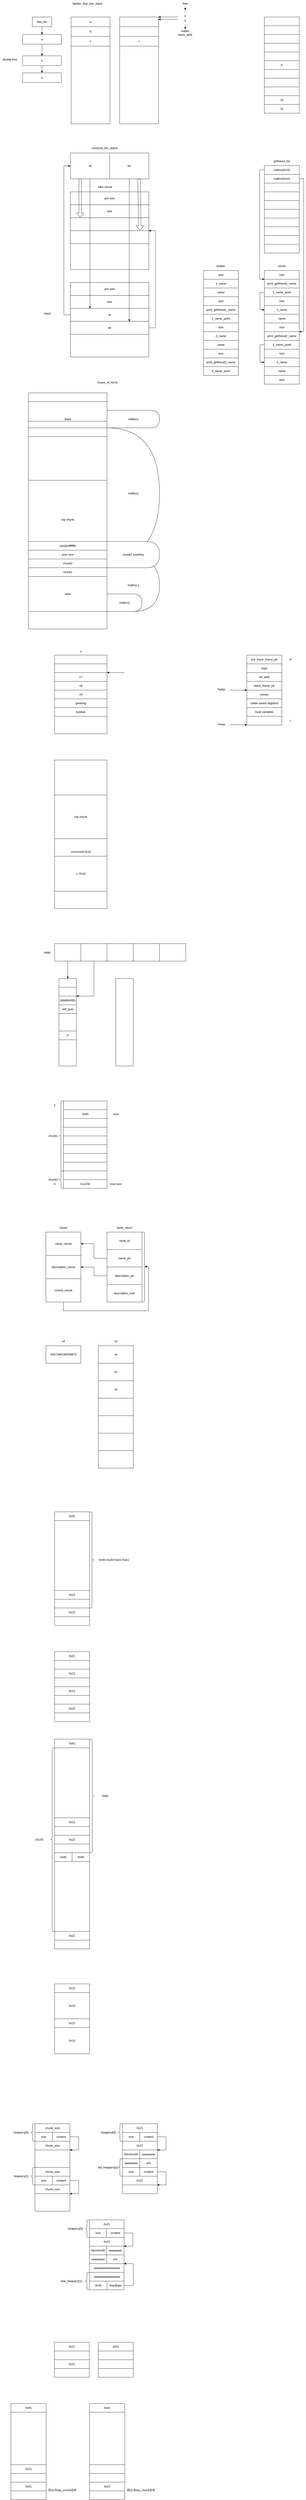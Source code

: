 <mxfile version="24.7.17">
  <diagram name="第 1 页" id="3GR5ZFJ99SGeGk10Pyea">
    <mxGraphModel dx="620" dy="2252" grid="1" gridSize="9" guides="1" tooltips="1" connect="1" arrows="1" fold="1" page="1" pageScale="1" pageWidth="827" pageHeight="1169" background="#FFFFFF" math="0" shadow="0">
      <root>
        <mxCell id="0" />
        <mxCell id="1" parent="0" />
        <mxCell id="BOedqVbogT7k87sNTo17-64" value="" style="rounded=0;whiteSpace=wrap;html=1;" parent="1" vertex="1">
          <mxGeometry x="396" y="8244" width="142" height="36" as="geometry" />
        </mxCell>
        <mxCell id="2ChEE_B9adLZoxHIVyTo-17" value="malloc(-)" style="shape=delay;whiteSpace=wrap;html=1;" parent="1" vertex="1">
          <mxGeometry x="468" y="1152" width="216" height="216" as="geometry" />
        </mxCell>
        <mxCell id="2ChEE_B9adLZoxHIVyTo-14" value="malloc()" style="shape=delay;whiteSpace=wrap;html=1;" parent="1" vertex="1">
          <mxGeometry x="468" y="612" width="216" height="540" as="geometry" />
        </mxCell>
        <mxCell id="7bl8xutbdIY_RmeOV73t-33" value="" style="group" parent="1" vertex="1" connectable="0">
          <mxGeometry x="290" y="-560" width="377" height="880" as="geometry" />
        </mxCell>
        <mxCell id="7bl8xutbdIY_RmeOV73t-21" value="" style="rounded=0;whiteSpace=wrap;html=1;" parent="7bl8xutbdIY_RmeOV73t-33" vertex="1">
          <mxGeometry x="26.929" y="200.0" width="323.143" height="320" as="geometry" />
        </mxCell>
        <mxCell id="7bl8xutbdIY_RmeOV73t-31" value="pre size" style="rounded=0;whiteSpace=wrap;html=1;" parent="7bl8xutbdIY_RmeOV73t-33" vertex="1">
          <mxGeometry x="26.929" y="200.0" width="323.143" height="53.333" as="geometry" />
        </mxCell>
        <mxCell id="7bl8xutbdIY_RmeOV73t-32" value="size" style="rounded=0;whiteSpace=wrap;html=1;" parent="7bl8xutbdIY_RmeOV73t-33" vertex="1">
          <mxGeometry x="26.929" y="253.333" width="323.143" height="53.333" as="geometry" />
        </mxCell>
        <mxCell id="7bl8xutbdIY_RmeOV73t-22" value="" style="rounded=0;whiteSpace=wrap;html=1;" parent="7bl8xutbdIY_RmeOV73t-33" vertex="1">
          <mxGeometry x="26.929" y="306.667" width="323.143" height="53.333" as="geometry" />
        </mxCell>
        <mxCell id="7bl8xutbdIY_RmeOV73t-27" value="fake chunk" style="text;strokeColor=none;fillColor=none;align=left;verticalAlign=middle;spacingLeft=4;spacingRight=4;overflow=hidden;points=[[0,0.5],[1,0.5]];portConstraint=eastwest;rotatable=0;whiteSpace=wrap;html=1;" parent="7bl8xutbdIY_RmeOV73t-33" vertex="1">
          <mxGeometry x="134.643" y="160" width="107.714" height="40" as="geometry" />
        </mxCell>
        <mxCell id="7bl8xutbdIY_RmeOV73t-28" value="" style="rounded=0;whiteSpace=wrap;html=1;" parent="7bl8xutbdIY_RmeOV73t-33" vertex="1">
          <mxGeometry x="26.929" y="360.0" width="323.143" height="53.333" as="geometry" />
        </mxCell>
        <mxCell id="7bl8xutbdIY_RmeOV73t-3" value="" style="rounded=0;whiteSpace=wrap;html=1;" parent="7bl8xutbdIY_RmeOV73t-33" vertex="1">
          <mxGeometry x="26.929" y="573.333" width="323.143" height="306.667" as="geometry" />
        </mxCell>
        <mxCell id="7bl8xutbdIY_RmeOV73t-4" value="" style="group" parent="7bl8xutbdIY_RmeOV73t-33" vertex="1" connectable="0">
          <mxGeometry x="26.929" y="40" width="323.143" height="106.667" as="geometry" />
        </mxCell>
        <mxCell id="7bl8xutbdIY_RmeOV73t-1" value="fd" style="rounded=0;whiteSpace=wrap;html=1;" parent="7bl8xutbdIY_RmeOV73t-4" vertex="1">
          <mxGeometry width="161.571" height="106.667" as="geometry" />
        </mxCell>
        <mxCell id="7bl8xutbdIY_RmeOV73t-2" value="bk" style="rounded=0;whiteSpace=wrap;html=1;" parent="7bl8xutbdIY_RmeOV73t-4" vertex="1">
          <mxGeometry x="161.571" width="161.571" height="106.667" as="geometry" />
        </mxCell>
        <mxCell id="7bl8xutbdIY_RmeOV73t-5" value="unstored_bin_attack" style="text;strokeColor=none;fillColor=none;align=left;verticalAlign=middle;spacingLeft=4;spacingRight=4;overflow=hidden;points=[[0,0.5],[1,0.5]];portConstraint=eastwest;rotatable=0;whiteSpace=wrap;html=1;" parent="7bl8xutbdIY_RmeOV73t-33" vertex="1">
          <mxGeometry x="107.714" width="161.571" height="40" as="geometry" />
        </mxCell>
        <mxCell id="7bl8xutbdIY_RmeOV73t-11" style="edgeStyle=orthogonalEdgeStyle;rounded=0;orthogonalLoop=1;jettySize=auto;html=1;exitX=0;exitY=0.5;exitDx=0;exitDy=0;entryX=0;entryY=0.5;entryDx=0;entryDy=0;" parent="7bl8xutbdIY_RmeOV73t-33" source="7bl8xutbdIY_RmeOV73t-6" edge="1">
          <mxGeometry relative="1" as="geometry">
            <mxPoint x="26.929" y="933.333" as="sourcePoint" />
            <mxPoint x="26.929" y="93.333" as="targetPoint" />
            <Array as="points">
              <mxPoint y="706.667" />
              <mxPoint y="93.333" />
            </Array>
          </mxGeometry>
        </mxCell>
        <mxCell id="7bl8xutbdIY_RmeOV73t-6" value="fd" style="rounded=0;whiteSpace=wrap;html=1;" parent="7bl8xutbdIY_RmeOV73t-33" vertex="1">
          <mxGeometry x="26.929" y="680" width="323.143" height="53.333" as="geometry" />
        </mxCell>
        <mxCell id="7bl8xutbdIY_RmeOV73t-10" style="edgeStyle=orthogonalEdgeStyle;rounded=0;orthogonalLoop=1;jettySize=auto;html=1;exitX=1;exitY=0.5;exitDx=0;exitDy=0;entryX=1;entryY=0;entryDx=0;entryDy=0;" parent="7bl8xutbdIY_RmeOV73t-33" source="7bl8xutbdIY_RmeOV73t-7" target="7bl8xutbdIY_RmeOV73t-28" edge="1">
          <mxGeometry relative="1" as="geometry">
            <mxPoint x="350.071" y="413.333" as="targetPoint" />
            <Array as="points">
              <mxPoint x="377.0" y="760" />
              <mxPoint x="377.0" y="360.0" />
            </Array>
          </mxGeometry>
        </mxCell>
        <mxCell id="7bl8xutbdIY_RmeOV73t-7" value="bk" style="rounded=0;whiteSpace=wrap;html=1;" parent="7bl8xutbdIY_RmeOV73t-33" vertex="1">
          <mxGeometry x="26.929" y="733.333" width="323.143" height="53.333" as="geometry" />
        </mxCell>
        <mxCell id="7bl8xutbdIY_RmeOV73t-18" value="pre size" style="rounded=0;whiteSpace=wrap;html=1;" parent="7bl8xutbdIY_RmeOV73t-33" vertex="1">
          <mxGeometry x="26.929" y="573.333" width="323.143" height="53.333" as="geometry" />
        </mxCell>
        <mxCell id="7bl8xutbdIY_RmeOV73t-19" value="size" style="rounded=0;whiteSpace=wrap;html=1;" parent="7bl8xutbdIY_RmeOV73t-33" vertex="1">
          <mxGeometry x="26.929" y="626.667" width="323.143" height="53.333" as="geometry" />
        </mxCell>
        <mxCell id="7bl8xutbdIY_RmeOV73t-17" style="edgeStyle=orthogonalEdgeStyle;rounded=0;orthogonalLoop=1;jettySize=auto;html=1;entryX=0.75;entryY=1;entryDx=0;entryDy=0;" parent="7bl8xutbdIY_RmeOV73t-33" source="7bl8xutbdIY_RmeOV73t-2" target="7bl8xutbdIY_RmeOV73t-6" edge="1">
          <mxGeometry relative="1" as="geometry">
            <Array as="points">
              <mxPoint x="269.286" y="266.667" />
              <mxPoint x="269.286" y="266.667" />
            </Array>
          </mxGeometry>
        </mxCell>
        <mxCell id="7bl8xutbdIY_RmeOV73t-12" style="edgeStyle=orthogonalEdgeStyle;rounded=0;orthogonalLoop=1;jettySize=auto;html=1;entryX=0.25;entryY=0;entryDx=0;entryDy=0;" parent="7bl8xutbdIY_RmeOV73t-33" source="7bl8xutbdIY_RmeOV73t-1" target="7bl8xutbdIY_RmeOV73t-6" edge="1">
          <mxGeometry relative="1" as="geometry" />
        </mxCell>
        <mxCell id="7bl8xutbdIY_RmeOV73t-29" value="" style="shape=flexArrow;endArrow=classic;html=1;rounded=0;exitX=0.25;exitY=1;exitDx=0;exitDy=0;entryX=0.125;entryY=0;entryDx=0;entryDy=0;entryPerimeter=0;" parent="7bl8xutbdIY_RmeOV73t-33" source="7bl8xutbdIY_RmeOV73t-1" target="7bl8xutbdIY_RmeOV73t-22" edge="1">
          <mxGeometry width="50" height="50" relative="1" as="geometry">
            <mxPoint x="228.893" y="400.0" as="sourcePoint" />
            <mxPoint x="296.214" y="333.333" as="targetPoint" />
          </mxGeometry>
        </mxCell>
        <mxCell id="7bl8xutbdIY_RmeOV73t-30" value="" style="shape=flexArrow;endArrow=classic;html=1;rounded=0;exitX=0.75;exitY=1;exitDx=0;exitDy=0;entryX=0.886;entryY=-0.033;entryDx=0;entryDy=0;entryPerimeter=0;" parent="7bl8xutbdIY_RmeOV73t-33" source="7bl8xutbdIY_RmeOV73t-2" target="7bl8xutbdIY_RmeOV73t-28" edge="1">
          <mxGeometry width="50" height="50" relative="1" as="geometry">
            <mxPoint x="417.393" y="173.333" as="sourcePoint" />
            <mxPoint x="417.393" y="386.667" as="targetPoint" />
          </mxGeometry>
        </mxCell>
        <mxCell id="Vnr2WxxwsQG6oXrD13Lc-2" value="fastbin_dup_into_stack" style="text;strokeColor=none;fillColor=none;align=left;verticalAlign=middle;spacingLeft=4;spacingRight=4;overflow=hidden;points=[[0,0.5],[1,0.5]];portConstraint=eastwest;rotatable=0;whiteSpace=wrap;html=1;container=0;" parent="1" vertex="1">
          <mxGeometry x="320" y="-1150" width="140" height="30" as="geometry" />
        </mxCell>
        <mxCell id="Vnr2WxxwsQG6oXrD13Lc-7" value="" style="rounded=0;whiteSpace=wrap;html=1;container=0;" parent="1" vertex="1">
          <mxGeometry x="320" y="-1080" width="160" height="440" as="geometry" />
        </mxCell>
        <mxCell id="Vnr2WxxwsQG6oXrD13Lc-8" value="a" style="rounded=0;whiteSpace=wrap;html=1;container=0;" parent="1" vertex="1">
          <mxGeometry x="320" y="-1080" width="160" height="40" as="geometry" />
        </mxCell>
        <mxCell id="Vnr2WxxwsQG6oXrD13Lc-9" value="c" style="rounded=0;whiteSpace=wrap;html=1;container=0;" parent="1" vertex="1">
          <mxGeometry x="320" y="-1000" width="160" height="40" as="geometry" />
        </mxCell>
        <mxCell id="Vnr2WxxwsQG6oXrD13Lc-10" value="b" style="rounded=0;whiteSpace=wrap;html=1;container=0;" parent="1" vertex="1">
          <mxGeometry x="320" y="-1040" width="160" height="40" as="geometry" />
        </mxCell>
        <mxCell id="Vnr2WxxwsQG6oXrD13Lc-11" value="fast_bin" style="rounded=0;whiteSpace=wrap;html=1;container=0;" parent="1" vertex="1">
          <mxGeometry x="160" y="-1080" width="80" height="40" as="geometry" />
        </mxCell>
        <mxCell id="Vnr2WxxwsQG6oXrD13Lc-12" value="a" style="rounded=0;whiteSpace=wrap;html=1;container=0;" parent="1" vertex="1">
          <mxGeometry x="120" y="-1008" width="160" height="40" as="geometry" />
        </mxCell>
        <mxCell id="Vnr2WxxwsQG6oXrD13Lc-13" style="edgeStyle=orthogonalEdgeStyle;rounded=0;orthogonalLoop=1;jettySize=auto;html=1;entryX=0.5;entryY=0;entryDx=0;entryDy=0;" parent="1" source="Vnr2WxxwsQG6oXrD13Lc-11" target="Vnr2WxxwsQG6oXrD13Lc-12" edge="1">
          <mxGeometry relative="1" as="geometry" />
        </mxCell>
        <mxCell id="Vnr2WxxwsQG6oXrD13Lc-14" value="b" style="rounded=0;whiteSpace=wrap;html=1;container=0;" parent="1" vertex="1">
          <mxGeometry x="120" y="-920" width="160" height="40" as="geometry" />
        </mxCell>
        <mxCell id="Vnr2WxxwsQG6oXrD13Lc-15" style="edgeStyle=orthogonalEdgeStyle;rounded=0;orthogonalLoop=1;jettySize=auto;html=1;" parent="1" source="Vnr2WxxwsQG6oXrD13Lc-12" target="Vnr2WxxwsQG6oXrD13Lc-14" edge="1">
          <mxGeometry relative="1" as="geometry" />
        </mxCell>
        <mxCell id="Vnr2WxxwsQG6oXrD13Lc-16" value="a" style="rounded=0;whiteSpace=wrap;html=1;container=0;" parent="1" vertex="1">
          <mxGeometry x="120" y="-850" width="160" height="40" as="geometry" />
        </mxCell>
        <mxCell id="Vnr2WxxwsQG6oXrD13Lc-17" style="edgeStyle=orthogonalEdgeStyle;rounded=0;orthogonalLoop=1;jettySize=auto;html=1;" parent="1" source="Vnr2WxxwsQG6oXrD13Lc-14" target="Vnr2WxxwsQG6oXrD13Lc-16" edge="1">
          <mxGeometry relative="1" as="geometry" />
        </mxCell>
        <mxCell id="Vnr2WxxwsQG6oXrD13Lc-18" value="" style="endArrow=classic;html=1;rounded=0;entryX=1;entryY=0;entryDx=0;entryDy=0;" parent="1" edge="1">
          <mxGeometry width="50" height="50" relative="1" as="geometry">
            <mxPoint x="760" y="-1080" as="sourcePoint" />
            <mxPoint x="680" y="-1080" as="targetPoint" />
          </mxGeometry>
        </mxCell>
        <mxCell id="Vnr2WxxwsQG6oXrD13Lc-19" value="" style="endArrow=classic;html=1;rounded=0;entryX=1;entryY=0;entryDx=0;entryDy=0;" parent="1" edge="1">
          <mxGeometry width="50" height="50" relative="1" as="geometry">
            <mxPoint x="760" y="-1070" as="sourcePoint" />
            <mxPoint x="680" y="-1070" as="targetPoint" />
          </mxGeometry>
        </mxCell>
        <mxCell id="Vnr2WxxwsQG6oXrD13Lc-20" value="a" style="text;html=1;strokeColor=none;fillColor=none;align=center;verticalAlign=middle;whiteSpace=wrap;rounded=0;container=0;" parent="1" vertex="1">
          <mxGeometry x="760" y="-1100" width="60" height="30" as="geometry" />
        </mxCell>
        <mxCell id="Vnr2WxxwsQG6oXrD13Lc-21" value="d" style="text;html=1;strokeColor=none;fillColor=none;align=center;verticalAlign=middle;whiteSpace=wrap;rounded=0;container=0;" parent="1" vertex="1">
          <mxGeometry x="760" y="-1080" width="60" height="30" as="geometry" />
        </mxCell>
        <mxCell id="Vnr2WxxwsQG6oXrD13Lc-22" value="" style="rounded=0;whiteSpace=wrap;html=1;container=0;" parent="1" vertex="1">
          <mxGeometry x="520" y="-1080" width="160" height="440" as="geometry" />
        </mxCell>
        <mxCell id="Vnr2WxxwsQG6oXrD13Lc-23" value="" style="rounded=0;whiteSpace=wrap;html=1;container=0;" parent="1" vertex="1">
          <mxGeometry x="520" y="-1080" width="160" height="40" as="geometry" />
        </mxCell>
        <mxCell id="Vnr2WxxwsQG6oXrD13Lc-24" value="c" style="rounded=0;whiteSpace=wrap;html=1;container=0;" parent="1" vertex="1">
          <mxGeometry x="520" y="-1000" width="160" height="40" as="geometry" />
        </mxCell>
        <mxCell id="Vnr2WxxwsQG6oXrD13Lc-25" value="" style="rounded=0;whiteSpace=wrap;html=1;container=0;" parent="1" vertex="1">
          <mxGeometry x="520" y="-1040" width="160" height="40" as="geometry" />
        </mxCell>
        <mxCell id="Vnr2WxxwsQG6oXrD13Lc-27" value="free" style="text;html=1;strokeColor=none;fillColor=none;align=center;verticalAlign=middle;whiteSpace=wrap;rounded=0;container=0;" parent="1" vertex="1">
          <mxGeometry x="759.997" y="-1150" width="60" height="30" as="geometry" />
        </mxCell>
        <mxCell id="Vnr2WxxwsQG6oXrD13Lc-26" style="edgeStyle=orthogonalEdgeStyle;rounded=0;orthogonalLoop=1;jettySize=auto;html=1;exitX=0.5;exitY=0;exitDx=0;exitDy=0;" parent="1" source="Vnr2WxxwsQG6oXrD13Lc-20" target="Vnr2WxxwsQG6oXrD13Lc-27" edge="1">
          <mxGeometry relative="1" as="geometry">
            <mxPoint x="789.957" y="-1120" as="targetPoint" />
          </mxGeometry>
        </mxCell>
        <mxCell id="Vnr2WxxwsQG6oXrD13Lc-29" value="malloc&lt;br&gt;stack_addr" style="text;html=1;strokeColor=none;fillColor=none;align=center;verticalAlign=middle;whiteSpace=wrap;rounded=0;container=0;" parent="1" vertex="1">
          <mxGeometry x="760" y="-1030" width="60" height="30" as="geometry" />
        </mxCell>
        <mxCell id="Vnr2WxxwsQG6oXrD13Lc-28" style="edgeStyle=orthogonalEdgeStyle;rounded=0;orthogonalLoop=1;jettySize=auto;html=1;" parent="1" source="Vnr2WxxwsQG6oXrD13Lc-21" target="Vnr2WxxwsQG6oXrD13Lc-29" edge="1">
          <mxGeometry relative="1" as="geometry">
            <mxPoint x="790" y="-1020" as="targetPoint" />
          </mxGeometry>
        </mxCell>
        <mxCell id="2ChEE_B9adLZoxHIVyTo-2" value="house_of_force" style="text;html=1;align=center;verticalAlign=middle;whiteSpace=wrap;rounded=0;" parent="1" vertex="1">
          <mxGeometry x="440" y="410" width="60" height="30" as="geometry" />
        </mxCell>
        <mxCell id="2ChEE_B9adLZoxHIVyTo-3" value="" style="rounded=0;whiteSpace=wrap;html=1;" parent="1" vertex="1">
          <mxGeometry x="144" y="468" width="324" height="972" as="geometry" />
        </mxCell>
        <mxCell id="2ChEE_B9adLZoxHIVyTo-4" value="" style="rounded=0;whiteSpace=wrap;html=1;" parent="1" vertex="1">
          <mxGeometry x="144" y="828" width="324" height="396" as="geometry" />
        </mxCell>
        <mxCell id="2ChEE_B9adLZoxHIVyTo-5" value="chunk1" style="rounded=0;whiteSpace=wrap;html=1;" parent="1" vertex="1">
          <mxGeometry x="144" y="1188" width="324" height="36" as="geometry" />
        </mxCell>
        <mxCell id="2ChEE_B9adLZoxHIVyTo-6" value="chunk2" style="rounded=0;whiteSpace=wrap;html=1;" parent="1" vertex="1">
          <mxGeometry x="144" y="1152" width="324" height="36" as="geometry" />
        </mxCell>
        <mxCell id="2ChEE_B9adLZoxHIVyTo-7" value="top chunk" style="rounded=0;whiteSpace=wrap;html=1;" parent="1" vertex="1">
          <mxGeometry x="144" y="828" width="324" height="324" as="geometry" />
        </mxCell>
        <mxCell id="2ChEE_B9adLZoxHIVyTo-8" value="prev size" style="rounded=0;whiteSpace=wrap;html=1;" parent="1" vertex="1">
          <mxGeometry x="144" y="1116" width="324" height="36" as="geometry" />
        </mxCell>
        <mxCell id="2ChEE_B9adLZoxHIVyTo-9" value="size(0xffffffff)" style="rounded=0;whiteSpace=wrap;html=1;" parent="1" vertex="1">
          <mxGeometry x="144" y="1080" width="324" height="36" as="geometry" />
        </mxCell>
        <mxCell id="2ChEE_B9adLZoxHIVyTo-10" value="stack" style="rounded=0;whiteSpace=wrap;html=1;" parent="1" vertex="1">
          <mxGeometry x="144" y="504" width="324" height="144" as="geometry" />
        </mxCell>
        <mxCell id="2ChEE_B9adLZoxHIVyTo-13" value="chunk2 overflow" style="shape=delay;whiteSpace=wrap;html=1;" parent="1" vertex="1">
          <mxGeometry x="468" y="1080" width="216" height="108" as="geometry" />
        </mxCell>
        <mxCell id="2ChEE_B9adLZoxHIVyTo-15" value="malloc()" style="shape=delay;whiteSpace=wrap;html=1;" parent="1" vertex="1">
          <mxGeometry x="468" y="540" width="216" height="72" as="geometry" />
        </mxCell>
        <mxCell id="2ChEE_B9adLZoxHIVyTo-16" value="data" style="rounded=0;whiteSpace=wrap;html=1;" parent="1" vertex="1">
          <mxGeometry x="144" y="1224" width="324" height="144" as="geometry" />
        </mxCell>
        <mxCell id="2ChEE_B9adLZoxHIVyTo-18" value="malloc()" style="shape=delay;whiteSpace=wrap;html=1;" parent="1" vertex="1">
          <mxGeometry x="468" y="1296" width="144" height="72" as="geometry" />
        </mxCell>
        <mxCell id="2ChEE_B9adLZoxHIVyTo-19" value="" style="rounded=0;whiteSpace=wrap;html=1;" parent="1" vertex="1">
          <mxGeometry x="144" y="585" width="324" height="27" as="geometry" />
        </mxCell>
        <mxCell id="OaaaISYqMKOk3XpiIz3m-1" value="" style="rounded=0;whiteSpace=wrap;html=1;" parent="1" vertex="1">
          <mxGeometry x="252" y="1548" width="216" height="324" as="geometry" />
        </mxCell>
        <mxCell id="OaaaISYqMKOk3XpiIz3m-2" value="o" style="text;html=1;align=center;verticalAlign=middle;whiteSpace=wrap;rounded=0;" parent="1" vertex="1">
          <mxGeometry x="330" y="1518" width="60" height="30" as="geometry" />
        </mxCell>
        <mxCell id="OaaaISYqMKOk3XpiIz3m-3" value="v7" style="rounded=0;whiteSpace=wrap;html=1;" parent="1" vertex="1">
          <mxGeometry x="252" y="1620" width="216" height="36" as="geometry" />
        </mxCell>
        <mxCell id="OaaaISYqMKOk3XpiIz3m-4" value="v9" style="rounded=0;whiteSpace=wrap;html=1;" parent="1" vertex="1">
          <mxGeometry x="252" y="1692" width="216" height="36" as="geometry" />
        </mxCell>
        <mxCell id="OaaaISYqMKOk3XpiIz3m-5" value="v8" style="rounded=0;whiteSpace=wrap;html=1;" parent="1" vertex="1">
          <mxGeometry x="252" y="1656" width="216" height="36" as="geometry" />
        </mxCell>
        <mxCell id="OaaaISYqMKOk3XpiIz3m-6" value="byebye" style="rounded=0;whiteSpace=wrap;html=1;" parent="1" vertex="1">
          <mxGeometry x="252" y="1764" width="216" height="36" as="geometry" />
        </mxCell>
        <mxCell id="OaaaISYqMKOk3XpiIz3m-7" value="greeting" style="rounded=0;whiteSpace=wrap;html=1;" parent="1" vertex="1">
          <mxGeometry x="252" y="1728" width="216" height="36" as="geometry" />
        </mxCell>
        <mxCell id="OaaaISYqMKOk3XpiIz3m-9" value="" style="endArrow=classic;html=1;rounded=0;entryX=1;entryY=1;entryDx=0;entryDy=0;" parent="1" edge="1">
          <mxGeometry width="50" height="50" relative="1" as="geometry">
            <mxPoint x="540" y="1620" as="sourcePoint" />
            <mxPoint x="468" y="1620" as="targetPoint" />
          </mxGeometry>
        </mxCell>
        <mxCell id="OaaaISYqMKOk3XpiIz3m-10" value="" style="rounded=0;whiteSpace=wrap;html=1;" parent="1" vertex="1">
          <mxGeometry x="252" y="1584" width="216" height="36" as="geometry" />
        </mxCell>
        <mxCell id="OaaaISYqMKOk3XpiIz3m-11" value="" style="rounded=0;whiteSpace=wrap;html=1;" parent="1" vertex="1">
          <mxGeometry x="252" y="1548" width="216" height="36" as="geometry" />
        </mxCell>
        <mxCell id="TDpnujTRANA-KfqTxZIL-1" value="" style="rounded=0;whiteSpace=wrap;html=1;" parent="1" vertex="1">
          <mxGeometry x="252" y="1980" width="216" height="612" as="geometry" />
        </mxCell>
        <mxCell id="TDpnujTRANA-KfqTxZIL-5" value="" style="rounded=0;whiteSpace=wrap;html=1;" parent="1" vertex="1">
          <mxGeometry x="252" y="2124" width="216" height="396" as="geometry" />
        </mxCell>
        <mxCell id="TDpnujTRANA-KfqTxZIL-7" value="top chunk" style="rounded=0;whiteSpace=wrap;html=1;" parent="1" vertex="1">
          <mxGeometry x="252" y="2124" width="216" height="180" as="geometry" />
        </mxCell>
        <mxCell id="TDpnujTRANA-KfqTxZIL-3" value="commond 0x16" style="rounded=0;whiteSpace=wrap;html=1;" parent="1" vertex="1">
          <mxGeometry x="252" y="2304" width="216" height="108" as="geometry" />
        </mxCell>
        <mxCell id="TDpnujTRANA-KfqTxZIL-2" value="s&amp;nbsp; 0x16" style="rounded=0;whiteSpace=wrap;html=1;" parent="1" vertex="1">
          <mxGeometry x="252" y="2376" width="216" height="144" as="geometry" />
        </mxCell>
        <mxCell id="TzCOoBIzKx1DTg6rOU32-9" style="edgeStyle=orthogonalEdgeStyle;rounded=0;orthogonalLoop=1;jettySize=auto;html=1;entryX=0.5;entryY=0;entryDx=0;entryDy=0;" parent="1" source="TzCOoBIzKx1DTg6rOU32-1" edge="1">
          <mxGeometry relative="1" as="geometry">
            <mxPoint x="306" y="2880" as="targetPoint" />
          </mxGeometry>
        </mxCell>
        <mxCell id="TzCOoBIzKx1DTg6rOU32-1" value="" style="rounded=0;whiteSpace=wrap;html=1;" parent="1" vertex="1">
          <mxGeometry x="252" y="2736" width="108" height="72" as="geometry" />
        </mxCell>
        <mxCell id="TzCOoBIzKx1DTg6rOU32-2" value="" style="rounded=0;whiteSpace=wrap;html=1;" parent="1" vertex="1">
          <mxGeometry x="360" y="2736" width="117" height="72" as="geometry" />
        </mxCell>
        <mxCell id="TzCOoBIzKx1DTg6rOU32-4" value="" style="rounded=0;whiteSpace=wrap;html=1;" parent="1" vertex="1">
          <mxGeometry x="468" y="2736" width="117" height="72" as="geometry" />
        </mxCell>
        <mxCell id="TzCOoBIzKx1DTg6rOU32-5" value="" style="rounded=0;whiteSpace=wrap;html=1;" parent="1" vertex="1">
          <mxGeometry x="576" y="2736" width="108" height="72" as="geometry" />
        </mxCell>
        <mxCell id="TzCOoBIzKx1DTg6rOU32-6" value="" style="rounded=0;whiteSpace=wrap;html=1;" parent="1" vertex="1">
          <mxGeometry x="684" y="2736" width="108" height="72" as="geometry" />
        </mxCell>
        <mxCell id="TzCOoBIzKx1DTg6rOU32-7" value="page" style="text;html=1;align=center;verticalAlign=middle;whiteSpace=wrap;rounded=0;" parent="1" vertex="1">
          <mxGeometry x="192" y="2757" width="60" height="30" as="geometry" />
        </mxCell>
        <mxCell id="TzCOoBIzKx1DTg6rOU32-11" style="edgeStyle=orthogonalEdgeStyle;rounded=0;orthogonalLoop=1;jettySize=auto;html=1;entryX=1;entryY=0;entryDx=0;entryDy=0;" parent="1" target="TzCOoBIzKx1DTg6rOU32-18" edge="1">
          <mxGeometry relative="1" as="geometry">
            <mxPoint x="414" y="2808" as="sourcePoint" />
            <mxPoint x="418.5" y="2880" as="targetPoint" />
            <Array as="points">
              <mxPoint x="414" y="2808" />
              <mxPoint x="414" y="2952" />
            </Array>
          </mxGeometry>
        </mxCell>
        <mxCell id="TzCOoBIzKx1DTg6rOU32-17" value="" style="rounded=0;whiteSpace=wrap;html=1;" parent="1" vertex="1">
          <mxGeometry x="270" y="2880" width="72" height="360" as="geometry" />
        </mxCell>
        <mxCell id="TzCOoBIzKx1DTg6rOU32-18" value="1868654951" style="rounded=0;whiteSpace=wrap;html=1;" parent="1" vertex="1">
          <mxGeometry x="270" y="2952" width="72" height="36" as="geometry" />
        </mxCell>
        <mxCell id="TzCOoBIzKx1DTg6rOU32-19" value="self_puts" style="rounded=0;whiteSpace=wrap;html=1;" parent="1" vertex="1">
          <mxGeometry x="270" y="2988" width="72" height="36" as="geometry" />
        </mxCell>
        <mxCell id="TzCOoBIzKx1DTg6rOU32-20" value="0" style="rounded=0;whiteSpace=wrap;html=1;" parent="1" vertex="1">
          <mxGeometry x="270" y="3096" width="72" height="36" as="geometry" />
        </mxCell>
        <mxCell id="TzCOoBIzKx1DTg6rOU32-21" value="" style="rounded=0;whiteSpace=wrap;html=1;" parent="1" vertex="1">
          <mxGeometry x="504" y="2880" width="72" height="360" as="geometry" />
        </mxCell>
        <mxCell id="TzCOoBIzKx1DTg6rOU32-29" style="edgeStyle=orthogonalEdgeStyle;rounded=0;orthogonalLoop=1;jettySize=auto;html=1;exitX=1;exitY=0.25;exitDx=0;exitDy=0;" parent="1" source="TzCOoBIzKx1DTg6rOU32-18" edge="1">
          <mxGeometry relative="1" as="geometry">
            <mxPoint x="342" y="2961" as="targetPoint" />
            <Array as="points" />
          </mxGeometry>
        </mxCell>
        <mxCell id="TzCOoBIzKx1DTg6rOU32-30" value="" style="rounded=0;whiteSpace=wrap;html=1;" parent="1" vertex="1">
          <mxGeometry x="270" y="2880" width="72" height="36" as="geometry" />
        </mxCell>
        <mxCell id="TzCOoBIzKx1DTg6rOU32-31" value="" style="rounded=0;whiteSpace=wrap;html=1;" parent="1" vertex="1">
          <mxGeometry x="270" y="2916" width="72" height="36" as="geometry" />
        </mxCell>
        <mxCell id="Cxq_t5qI50GiCm-gaXnu-1" value="stack" style="text;html=1;align=center;verticalAlign=middle;whiteSpace=wrap;rounded=0;" parent="1" vertex="1">
          <mxGeometry x="192" y="126" width="60" height="30" as="geometry" />
        </mxCell>
        <mxCell id="Cxq_t5qI50GiCm-gaXnu-2" value="double free" style="text;html=1;align=center;verticalAlign=middle;whiteSpace=wrap;rounded=0;" parent="1" vertex="1">
          <mxGeometry x="27" y="-920" width="81" height="30" as="geometry" />
        </mxCell>
        <mxCell id="OMEJAC_Exb2huHVxMvHI-1" value="" style="rounded=0;whiteSpace=wrap;html=1;" parent="1" vertex="1">
          <mxGeometry x="288" y="3384" width="180" height="36" as="geometry" />
        </mxCell>
        <mxCell id="OMEJAC_Exb2huHVxMvHI-2" value="0x40" style="rounded=0;whiteSpace=wrap;html=1;" parent="1" vertex="1">
          <mxGeometry x="288" y="3420" width="180" height="36" as="geometry" />
        </mxCell>
        <mxCell id="OMEJAC_Exb2huHVxMvHI-3" value="" style="rounded=0;whiteSpace=wrap;html=1;" parent="1" vertex="1">
          <mxGeometry x="288" y="3456" width="180" height="36" as="geometry" />
        </mxCell>
        <mxCell id="OMEJAC_Exb2huHVxMvHI-4" value="" style="rounded=0;whiteSpace=wrap;html=1;" parent="1" vertex="1">
          <mxGeometry x="288" y="3492" width="180" height="36" as="geometry" />
        </mxCell>
        <mxCell id="OMEJAC_Exb2huHVxMvHI-5" value="" style="rounded=0;whiteSpace=wrap;html=1;" parent="1" vertex="1">
          <mxGeometry x="288" y="3528" width="180" height="36" as="geometry" />
        </mxCell>
        <mxCell id="OMEJAC_Exb2huHVxMvHI-6" value="" style="rounded=0;whiteSpace=wrap;html=1;" parent="1" vertex="1">
          <mxGeometry x="288" y="3564" width="180" height="36" as="geometry" />
        </mxCell>
        <mxCell id="OMEJAC_Exb2huHVxMvHI-7" value="" style="rounded=0;whiteSpace=wrap;html=1;" parent="1" vertex="1">
          <mxGeometry x="288" y="3600" width="180" height="36" as="geometry" />
        </mxCell>
        <mxCell id="OMEJAC_Exb2huHVxMvHI-8" value="" style="rounded=0;whiteSpace=wrap;html=1;" parent="1" vertex="1">
          <mxGeometry x="288" y="3636" width="180" height="36" as="geometry" />
        </mxCell>
        <mxCell id="OMEJAC_Exb2huHVxMvHI-9" value="" style="rounded=0;whiteSpace=wrap;html=1;" parent="1" vertex="1">
          <mxGeometry x="288" y="3672" width="180" height="36" as="geometry" />
        </mxCell>
        <mxCell id="OMEJAC_Exb2huHVxMvHI-10" value="0x1234" style="rounded=0;whiteSpace=wrap;html=1;" parent="1" vertex="1">
          <mxGeometry x="288" y="3708" width="180" height="36" as="geometry" />
        </mxCell>
        <mxCell id="OMEJAC_Exb2huHVxMvHI-11" value="0" style="text;html=1;align=center;verticalAlign=middle;whiteSpace=wrap;rounded=0;" parent="1" vertex="1">
          <mxGeometry x="216" y="3384" width="72" height="36" as="geometry" />
        </mxCell>
        <mxCell id="OMEJAC_Exb2huHVxMvHI-12" value="9" style="text;html=1;align=center;verticalAlign=middle;whiteSpace=wrap;rounded=0;" parent="1" vertex="1">
          <mxGeometry x="216" y="3708" width="72" height="36" as="geometry" />
        </mxCell>
        <mxCell id="OMEJAC_Exb2huHVxMvHI-13" value="size" style="text;html=1;align=center;verticalAlign=middle;whiteSpace=wrap;rounded=0;" parent="1" vertex="1">
          <mxGeometry x="468" y="3420" width="72" height="36" as="geometry" />
        </mxCell>
        <mxCell id="OMEJAC_Exb2huHVxMvHI-14" value="next size" style="text;html=1;align=center;verticalAlign=middle;whiteSpace=wrap;rounded=0;" parent="1" vertex="1">
          <mxGeometry x="468" y="3708" width="72" height="36" as="geometry" />
        </mxCell>
        <mxCell id="OMEJAC_Exb2huHVxMvHI-15" value="" style="shape=curlyBracket;whiteSpace=wrap;html=1;rounded=1;labelPosition=left;verticalLabelPosition=middle;align=right;verticalAlign=middle;" parent="1" vertex="1">
          <mxGeometry x="268" y="3384" width="20" height="288" as="geometry" />
        </mxCell>
        <mxCell id="OMEJAC_Exb2huHVxMvHI-16" value="" style="shape=curlyBracket;whiteSpace=wrap;html=1;rounded=1;labelPosition=left;verticalLabelPosition=middle;align=right;verticalAlign=middle;size=0.5;" parent="1" vertex="1">
          <mxGeometry x="265" y="3672" width="26" height="72" as="geometry" />
        </mxCell>
        <mxCell id="OMEJAC_Exb2huHVxMvHI-17" value="chunk1" style="text;html=1;align=center;verticalAlign=middle;whiteSpace=wrap;rounded=0;" parent="1" vertex="1">
          <mxGeometry x="216" y="3513" width="60" height="30" as="geometry" />
        </mxCell>
        <mxCell id="OMEJAC_Exb2huHVxMvHI-18" value="chunk2" style="text;html=1;align=center;verticalAlign=middle;whiteSpace=wrap;rounded=0;" parent="1" vertex="1">
          <mxGeometry x="216" y="3693" width="60" height="30" as="geometry" />
        </mxCell>
        <mxCell id="hnTf9_S-bVx7At5CL6uS-5" value="book_id" style="rounded=0;whiteSpace=wrap;html=1;" parent="1" vertex="1">
          <mxGeometry x="468" y="3924" width="144" height="72" as="geometry" />
        </mxCell>
        <mxCell id="hnTf9_S-bVx7At5CL6uS-14" style="edgeStyle=orthogonalEdgeStyle;rounded=0;orthogonalLoop=1;jettySize=auto;html=1;entryX=1;entryY=0.5;entryDx=0;entryDy=0;" parent="1" source="hnTf9_S-bVx7At5CL6uS-6" target="hnTf9_S-bVx7At5CL6uS-1" edge="1">
          <mxGeometry relative="1" as="geometry" />
        </mxCell>
        <mxCell id="hnTf9_S-bVx7At5CL6uS-6" value="name_ptr" style="rounded=0;whiteSpace=wrap;html=1;" parent="1" vertex="1">
          <mxGeometry x="468" y="3996" width="144" height="72" as="geometry" />
        </mxCell>
        <mxCell id="hnTf9_S-bVx7At5CL6uS-15" style="edgeStyle=orthogonalEdgeStyle;rounded=0;orthogonalLoop=1;jettySize=auto;html=1;entryX=1;entryY=0.5;entryDx=0;entryDy=0;" parent="1" source="hnTf9_S-bVx7At5CL6uS-7" target="hnTf9_S-bVx7At5CL6uS-2" edge="1">
          <mxGeometry relative="1" as="geometry" />
        </mxCell>
        <mxCell id="hnTf9_S-bVx7At5CL6uS-7" value="description_ptr" style="rounded=0;whiteSpace=wrap;html=1;" parent="1" vertex="1">
          <mxGeometry x="468" y="4068" width="144" height="72" as="geometry" />
        </mxCell>
        <mxCell id="hnTf9_S-bVx7At5CL6uS-8" value="description_size" style="rounded=0;whiteSpace=wrap;html=1;" parent="1" vertex="1">
          <mxGeometry x="468" y="4140" width="144" height="72" as="geometry" />
        </mxCell>
        <mxCell id="hnTf9_S-bVx7At5CL6uS-9" value="book_struct" style="text;html=1;align=center;verticalAlign=middle;whiteSpace=wrap;rounded=0;" parent="1" vertex="1">
          <mxGeometry x="468" y="3888" width="144" height="36" as="geometry" />
        </mxCell>
        <mxCell id="hnTf9_S-bVx7At5CL6uS-10" value="" style="group" parent="1" vertex="1" connectable="0">
          <mxGeometry x="216" y="3888" width="144" height="324" as="geometry" />
        </mxCell>
        <mxCell id="hnTf9_S-bVx7At5CL6uS-4" value="chunk" style="text;html=1;align=center;verticalAlign=middle;whiteSpace=wrap;rounded=0;" parent="hnTf9_S-bVx7At5CL6uS-10" vertex="1">
          <mxGeometry width="144" height="36" as="geometry" />
        </mxCell>
        <mxCell id="hnTf9_S-bVx7At5CL6uS-11" value="" style="group" parent="hnTf9_S-bVx7At5CL6uS-10" vertex="1" connectable="0">
          <mxGeometry y="36" width="144" height="288" as="geometry" />
        </mxCell>
        <mxCell id="hnTf9_S-bVx7At5CL6uS-1" value="name_chunk" style="rounded=0;whiteSpace=wrap;html=1;" parent="hnTf9_S-bVx7At5CL6uS-11" vertex="1">
          <mxGeometry width="144" height="96.0" as="geometry" />
        </mxCell>
        <mxCell id="hnTf9_S-bVx7At5CL6uS-2" value="description_chunk" style="rounded=0;whiteSpace=wrap;html=1;" parent="hnTf9_S-bVx7At5CL6uS-11" vertex="1">
          <mxGeometry y="96.0" width="144" height="96.0" as="geometry" />
        </mxCell>
        <mxCell id="hnTf9_S-bVx7At5CL6uS-3" value="control_chunk" style="rounded=0;whiteSpace=wrap;html=1;" parent="hnTf9_S-bVx7At5CL6uS-11" vertex="1">
          <mxGeometry y="192.0" width="144" height="96.0" as="geometry" />
        </mxCell>
        <mxCell id="hnTf9_S-bVx7At5CL6uS-12" value="" style="shape=curlyBracket;whiteSpace=wrap;html=1;rounded=1;flipH=1;labelPosition=right;verticalLabelPosition=middle;align=left;verticalAlign=middle;size=0.5;" parent="1" vertex="1">
          <mxGeometry x="612" y="3924" width="20" height="288" as="geometry" />
        </mxCell>
        <mxCell id="hnTf9_S-bVx7At5CL6uS-13" style="edgeStyle=orthogonalEdgeStyle;rounded=0;orthogonalLoop=1;jettySize=auto;html=1;entryX=0.4;entryY=0.494;entryDx=0;entryDy=0;entryPerimeter=0;" parent="1" source="hnTf9_S-bVx7At5CL6uS-3" target="hnTf9_S-bVx7At5CL6uS-12" edge="1">
          <mxGeometry relative="1" as="geometry">
            <mxPoint x="639" y="4059" as="targetPoint" />
            <Array as="points">
              <mxPoint x="288" y="4248" />
              <mxPoint x="639" y="4248" />
              <mxPoint x="639" y="4066" />
            </Array>
          </mxGeometry>
        </mxCell>
        <mxCell id="KbP2mRTIrmW9HyxEC9Uv-1" value="0x67346C66336874" style="rounded=0;whiteSpace=wrap;html=1;" parent="1" vertex="1">
          <mxGeometry x="216" y="4392" width="144" height="72" as="geometry" />
        </mxCell>
        <mxCell id="KbP2mRTIrmW9HyxEC9Uv-2" value="v4" style="rounded=0;whiteSpace=wrap;html=1;" parent="1" vertex="1">
          <mxGeometry x="432" y="4392" width="144" height="72" as="geometry" />
        </mxCell>
        <mxCell id="KbP2mRTIrmW9HyxEC9Uv-3" value="&#39;\b&#39;" style="rounded=0;whiteSpace=wrap;html=1;" parent="1" vertex="1">
          <mxGeometry x="432" y="4464" width="144" height="72" as="geometry" />
        </mxCell>
        <mxCell id="KbP2mRTIrmW9HyxEC9Uv-4" value="" style="rounded=0;whiteSpace=wrap;html=1;" parent="1" vertex="1">
          <mxGeometry x="432" y="4824" width="144" height="72" as="geometry" />
        </mxCell>
        <mxCell id="KbP2mRTIrmW9HyxEC9Uv-5" value="" style="rounded=0;whiteSpace=wrap;html=1;" parent="1" vertex="1">
          <mxGeometry x="432" y="4752" width="144" height="72" as="geometry" />
        </mxCell>
        <mxCell id="KbP2mRTIrmW9HyxEC9Uv-6" value="" style="rounded=0;whiteSpace=wrap;html=1;" parent="1" vertex="1">
          <mxGeometry x="432" y="4680" width="144" height="72" as="geometry" />
        </mxCell>
        <mxCell id="KbP2mRTIrmW9HyxEC9Uv-7" value="" style="rounded=0;whiteSpace=wrap;html=1;" parent="1" vertex="1">
          <mxGeometry x="432" y="4608" width="144" height="72" as="geometry" />
        </mxCell>
        <mxCell id="KbP2mRTIrmW9HyxEC9Uv-8" value="v5" style="rounded=0;whiteSpace=wrap;html=1;" parent="1" vertex="1">
          <mxGeometry x="432" y="4536" width="144" height="72" as="geometry" />
        </mxCell>
        <mxCell id="KbP2mRTIrmW9HyxEC9Uv-10" value="v4" style="text;html=1;align=center;verticalAlign=middle;whiteSpace=wrap;rounded=0;" parent="1" vertex="1">
          <mxGeometry x="216" y="4356" width="144" height="36" as="geometry" />
        </mxCell>
        <mxCell id="KbP2mRTIrmW9HyxEC9Uv-11" value="v3" style="text;html=1;align=center;verticalAlign=middle;whiteSpace=wrap;rounded=0;" parent="1" vertex="1">
          <mxGeometry x="432" y="4356" width="144" height="36" as="geometry" />
        </mxCell>
        <mxCell id="H7bZOTW9xhHD4HnYNcG8-2" value="0x91" style="rounded=0;whiteSpace=wrap;html=1;" parent="1" vertex="1">
          <mxGeometry x="252" y="5076" width="144" height="36" as="geometry" />
        </mxCell>
        <mxCell id="H7bZOTW9xhHD4HnYNcG8-3" value="" style="rounded=0;whiteSpace=wrap;html=1;" parent="1" vertex="1">
          <mxGeometry x="252" y="5112" width="144" height="288" as="geometry" />
        </mxCell>
        <mxCell id="H7bZOTW9xhHD4HnYNcG8-5" value="0x21" style="rounded=0;whiteSpace=wrap;html=1;" parent="1" vertex="1">
          <mxGeometry x="252" y="5400" width="144" height="36" as="geometry" />
        </mxCell>
        <mxCell id="H7bZOTW9xhHD4HnYNcG8-6" value="" style="rounded=0;whiteSpace=wrap;html=1;" parent="1" vertex="1">
          <mxGeometry x="252" y="5436" width="144" height="36" as="geometry" />
        </mxCell>
        <mxCell id="H7bZOTW9xhHD4HnYNcG8-9" value="0x21" style="rounded=0;whiteSpace=wrap;html=1;" parent="1" vertex="1">
          <mxGeometry x="252" y="5472" width="144" height="36" as="geometry" />
        </mxCell>
        <mxCell id="H7bZOTW9xhHD4HnYNcG8-10" value="" style="rounded=0;whiteSpace=wrap;html=1;" parent="1" vertex="1">
          <mxGeometry x="252" y="5508" width="144" height="36" as="geometry" />
        </mxCell>
        <mxCell id="H7bZOTW9xhHD4HnYNcG8-11" value="" style="shape=curlyBracket;whiteSpace=wrap;html=1;rounded=1;flipH=1;labelPosition=right;verticalLabelPosition=middle;align=left;verticalAlign=middle;" parent="1" vertex="1">
          <mxGeometry x="396" y="5076" width="20" height="396" as="geometry" />
        </mxCell>
        <mxCell id="H7bZOTW9xhHD4HnYNcG8-12" value="0x90+0x20+0x01=0xb1" style="text;html=1;align=center;verticalAlign=middle;whiteSpace=wrap;rounded=0;" parent="1" vertex="1">
          <mxGeometry x="417" y="5256" width="159" height="36" as="geometry" />
        </mxCell>
        <mxCell id="H7bZOTW9xhHD4HnYNcG8-13" value="0x21" style="rounded=0;whiteSpace=wrap;html=1;" parent="1" vertex="1">
          <mxGeometry x="252" y="5652" width="144" height="36" as="geometry" />
        </mxCell>
        <mxCell id="H7bZOTW9xhHD4HnYNcG8-14" value="" style="rounded=0;whiteSpace=wrap;html=1;" parent="1" vertex="1">
          <mxGeometry x="252" y="5688" width="144" height="36" as="geometry" />
        </mxCell>
        <mxCell id="H7bZOTW9xhHD4HnYNcG8-16" value="0x21" style="rounded=0;whiteSpace=wrap;html=1;" parent="1" vertex="1">
          <mxGeometry x="252" y="5724" width="144" height="36" as="geometry" />
        </mxCell>
        <mxCell id="H7bZOTW9xhHD4HnYNcG8-17" value="" style="rounded=0;whiteSpace=wrap;html=1;" parent="1" vertex="1">
          <mxGeometry x="252" y="5760" width="144" height="36" as="geometry" />
        </mxCell>
        <mxCell id="H7bZOTW9xhHD4HnYNcG8-18" value="0x21" style="rounded=0;whiteSpace=wrap;html=1;" parent="1" vertex="1">
          <mxGeometry x="252" y="5796" width="144" height="36" as="geometry" />
        </mxCell>
        <mxCell id="H7bZOTW9xhHD4HnYNcG8-19" value="" style="rounded=0;whiteSpace=wrap;html=1;" parent="1" vertex="1">
          <mxGeometry x="252" y="5832" width="144" height="36" as="geometry" />
        </mxCell>
        <mxCell id="H7bZOTW9xhHD4HnYNcG8-20" value="0x21" style="rounded=0;whiteSpace=wrap;html=1;" parent="1" vertex="1">
          <mxGeometry x="252" y="5868" width="144" height="36" as="geometry" />
        </mxCell>
        <mxCell id="H7bZOTW9xhHD4HnYNcG8-21" value="" style="rounded=0;whiteSpace=wrap;html=1;" parent="1" vertex="1">
          <mxGeometry x="252" y="5904" width="144" height="36" as="geometry" />
        </mxCell>
        <mxCell id="H7bZOTW9xhHD4HnYNcG8-22" value="" style="rounded=0;whiteSpace=wrap;html=1;" parent="1" vertex="1">
          <mxGeometry x="252" y="6048" width="144" height="288" as="geometry" />
        </mxCell>
        <mxCell id="H7bZOTW9xhHD4HnYNcG8-23" value="0x91" style="rounded=0;whiteSpace=wrap;html=1;" parent="1" vertex="1">
          <mxGeometry x="252" y="6012" width="144" height="36" as="geometry" />
        </mxCell>
        <mxCell id="H7bZOTW9xhHD4HnYNcG8-24" value="0x21" style="rounded=0;whiteSpace=wrap;html=1;" parent="1" vertex="1">
          <mxGeometry x="252" y="6336" width="144" height="36" as="geometry" />
        </mxCell>
        <mxCell id="H7bZOTW9xhHD4HnYNcG8-25" value="" style="rounded=0;whiteSpace=wrap;html=1;" parent="1" vertex="1">
          <mxGeometry x="252" y="6372" width="144" height="36" as="geometry" />
        </mxCell>
        <mxCell id="H7bZOTW9xhHD4HnYNcG8-26" value="0x21" style="rounded=0;whiteSpace=wrap;html=1;" parent="1" vertex="1">
          <mxGeometry x="252" y="6408" width="144" height="36" as="geometry" />
        </mxCell>
        <mxCell id="H7bZOTW9xhHD4HnYNcG8-27" value="" style="rounded=0;whiteSpace=wrap;html=1;" parent="1" vertex="1">
          <mxGeometry x="252" y="6444" width="144" height="36" as="geometry" />
        </mxCell>
        <mxCell id="H7bZOTW9xhHD4HnYNcG8-28" value="" style="rounded=0;whiteSpace=wrap;html=1;" parent="1" vertex="1">
          <mxGeometry x="252" y="6516" width="144" height="288" as="geometry" />
        </mxCell>
        <mxCell id="H7bZOTW9xhHD4HnYNcG8-29" value="0x90" style="rounded=0;whiteSpace=wrap;html=1;" parent="1" vertex="1">
          <mxGeometry x="324" y="6480" width="72" height="36" as="geometry" />
        </mxCell>
        <mxCell id="H7bZOTW9xhHD4HnYNcG8-30" value="0x21" style="rounded=0;whiteSpace=wrap;html=1;" parent="1" vertex="1">
          <mxGeometry x="252" y="6804" width="144" height="36" as="geometry" />
        </mxCell>
        <mxCell id="H7bZOTW9xhHD4HnYNcG8-31" value="" style="rounded=0;whiteSpace=wrap;html=1;" parent="1" vertex="1">
          <mxGeometry x="252" y="6840" width="144" height="36" as="geometry" />
        </mxCell>
        <mxCell id="H7bZOTW9xhHD4HnYNcG8-32" value="0xd0" style="rounded=0;whiteSpace=wrap;html=1;" parent="1" vertex="1">
          <mxGeometry x="252" y="6480" width="72" height="36" as="geometry" />
        </mxCell>
        <mxCell id="H7bZOTW9xhHD4HnYNcG8-36" value="" style="shape=curlyBracket;whiteSpace=wrap;html=1;rounded=1;flipH=1;labelPosition=right;verticalLabelPosition=middle;align=left;verticalAlign=middle;" parent="1" vertex="1">
          <mxGeometry x="397" y="6012" width="20" height="468" as="geometry" />
        </mxCell>
        <mxCell id="H7bZOTW9xhHD4HnYNcG8-37" value="0xd0" style="text;html=1;align=center;verticalAlign=middle;whiteSpace=wrap;rounded=0;" parent="1" vertex="1">
          <mxGeometry x="416" y="6228" width="88" height="36" as="geometry" />
        </mxCell>
        <mxCell id="H7bZOTW9xhHD4HnYNcG8-38" value="" style="shape=curlyBracket;whiteSpace=wrap;html=1;rounded=1;labelPosition=left;verticalLabelPosition=middle;align=right;verticalAlign=middle;" parent="1" vertex="1">
          <mxGeometry x="232" y="6048" width="20" height="756" as="geometry" />
        </mxCell>
        <mxCell id="H7bZOTW9xhHD4HnYNcG8-39" value="0x150" style="text;html=1;align=center;verticalAlign=middle;whiteSpace=wrap;rounded=0;" parent="1" vertex="1">
          <mxGeometry x="144" y="6408" width="90" height="36" as="geometry" />
        </mxCell>
        <mxCell id="H7bZOTW9xhHD4HnYNcG8-40" value="0x21" style="rounded=0;whiteSpace=wrap;html=1;" parent="1" vertex="1">
          <mxGeometry x="252" y="7020" width="144" height="36" as="geometry" />
        </mxCell>
        <mxCell id="H7bZOTW9xhHD4HnYNcG8-41" value="0x10" style="rounded=0;whiteSpace=wrap;html=1;" parent="1" vertex="1">
          <mxGeometry x="252" y="7056" width="144" height="108" as="geometry" />
        </mxCell>
        <mxCell id="H7bZOTW9xhHD4HnYNcG8-42" value="0x21" style="rounded=0;whiteSpace=wrap;html=1;" parent="1" vertex="1">
          <mxGeometry x="252" y="7164" width="144" height="36" as="geometry" />
        </mxCell>
        <mxCell id="H7bZOTW9xhHD4HnYNcG8-43" value="0x10" style="rounded=0;whiteSpace=wrap;html=1;" parent="1" vertex="1">
          <mxGeometry x="252" y="7200" width="144" height="108" as="geometry" />
        </mxCell>
        <mxCell id="H7bZOTW9xhHD4HnYNcG8-79" value="chunk_size" style="rounded=0;whiteSpace=wrap;html=1;" parent="1" vertex="1">
          <mxGeometry x="171" y="7596" width="144" height="36" as="geometry" />
        </mxCell>
        <mxCell id="BOedqVbogT7k87sNTo17-1" value="" style="rounded=0;whiteSpace=wrap;html=1;" parent="1" vertex="1">
          <mxGeometry x="171" y="7632" width="144" height="36" as="geometry" />
        </mxCell>
        <mxCell id="BOedqVbogT7k87sNTo17-2" value="chunk_size" style="rounded=0;whiteSpace=wrap;html=1;" parent="1" vertex="1">
          <mxGeometry x="171" y="7668" width="144" height="36" as="geometry" />
        </mxCell>
        <mxCell id="BOedqVbogT7k87sNTo17-3" value="" style="rounded=0;whiteSpace=wrap;html=1;" parent="1" vertex="1">
          <mxGeometry x="171" y="7704" width="144" height="72" as="geometry" />
        </mxCell>
        <mxCell id="BOedqVbogT7k87sNTo17-4" value="size" style="rounded=0;whiteSpace=wrap;html=1;" parent="1" vertex="1">
          <mxGeometry x="171" y="7632" width="72" height="36" as="geometry" />
        </mxCell>
        <mxCell id="BOedqVbogT7k87sNTo17-6" style="edgeStyle=orthogonalEdgeStyle;rounded=0;orthogonalLoop=1;jettySize=auto;html=1;entryX=1;entryY=0;entryDx=0;entryDy=0;" parent="1" source="BOedqVbogT7k87sNTo17-5" target="BOedqVbogT7k87sNTo17-3" edge="1">
          <mxGeometry relative="1" as="geometry">
            <Array as="points">
              <mxPoint x="351" y="7650" />
              <mxPoint x="351" y="7704" />
            </Array>
          </mxGeometry>
        </mxCell>
        <mxCell id="BOedqVbogT7k87sNTo17-5" value="content" style="rounded=0;whiteSpace=wrap;html=1;" parent="1" vertex="1">
          <mxGeometry x="243" y="7632" width="72" height="36" as="geometry" />
        </mxCell>
        <mxCell id="BOedqVbogT7k87sNTo17-8" value="" style="shape=curlyBracket;whiteSpace=wrap;html=1;rounded=1;labelPosition=left;verticalLabelPosition=middle;align=right;verticalAlign=middle;" parent="1" vertex="1">
          <mxGeometry x="151" y="7596" width="20" height="72" as="geometry" />
        </mxCell>
        <mxCell id="BOedqVbogT7k87sNTo17-13" value="heaparry[0]" style="text;html=1;align=center;verticalAlign=middle;resizable=0;points=[];autosize=1;strokeColor=none;fillColor=none;" parent="1" vertex="1">
          <mxGeometry x="72" y="7618.5" width="81" height="27" as="geometry" />
        </mxCell>
        <mxCell id="BOedqVbogT7k87sNTo17-14" value="chunk_size" style="rounded=0;whiteSpace=wrap;html=1;" parent="1" vertex="1">
          <mxGeometry x="171" y="7776" width="144" height="36" as="geometry" />
        </mxCell>
        <mxCell id="BOedqVbogT7k87sNTo17-15" value="" style="rounded=0;whiteSpace=wrap;html=1;" parent="1" vertex="1">
          <mxGeometry x="171" y="7812" width="144" height="36" as="geometry" />
        </mxCell>
        <mxCell id="BOedqVbogT7k87sNTo17-16" value="size" style="rounded=0;whiteSpace=wrap;html=1;" parent="1" vertex="1">
          <mxGeometry x="171" y="7812" width="72" height="36" as="geometry" />
        </mxCell>
        <mxCell id="BOedqVbogT7k87sNTo17-24" style="edgeStyle=orthogonalEdgeStyle;rounded=0;orthogonalLoop=1;jettySize=auto;html=1;entryX=1;entryY=0;entryDx=0;entryDy=0;" parent="1" source="BOedqVbogT7k87sNTo17-17" target="BOedqVbogT7k87sNTo17-21" edge="1">
          <mxGeometry relative="1" as="geometry">
            <Array as="points">
              <mxPoint x="351" y="7830" />
              <mxPoint x="351" y="7884" />
            </Array>
          </mxGeometry>
        </mxCell>
        <mxCell id="BOedqVbogT7k87sNTo17-17" value="content" style="rounded=0;whiteSpace=wrap;html=1;" parent="1" vertex="1">
          <mxGeometry x="243" y="7812" width="72" height="36" as="geometry" />
        </mxCell>
        <mxCell id="BOedqVbogT7k87sNTo17-18" value="" style="shape=curlyBracket;whiteSpace=wrap;html=1;rounded=1;labelPosition=left;verticalLabelPosition=middle;align=right;verticalAlign=middle;" parent="1" vertex="1">
          <mxGeometry x="151" y="7776" width="20" height="72" as="geometry" />
        </mxCell>
        <mxCell id="BOedqVbogT7k87sNTo17-19" value="heaparry[1]" style="text;html=1;align=center;verticalAlign=middle;resizable=0;points=[];autosize=1;strokeColor=none;fillColor=none;" parent="1" vertex="1">
          <mxGeometry x="72" y="7798.5" width="81" height="27" as="geometry" />
        </mxCell>
        <mxCell id="BOedqVbogT7k87sNTo17-20" value="chunk_size" style="rounded=0;whiteSpace=wrap;html=1;" parent="1" vertex="1">
          <mxGeometry x="171" y="7848" width="144" height="36" as="geometry" />
        </mxCell>
        <mxCell id="BOedqVbogT7k87sNTo17-21" value="" style="rounded=0;whiteSpace=wrap;html=1;" parent="1" vertex="1">
          <mxGeometry x="171" y="7884" width="144" height="72" as="geometry" />
        </mxCell>
        <mxCell id="BOedqVbogT7k87sNTo17-25" value="0x21" style="rounded=0;whiteSpace=wrap;html=1;" parent="1" vertex="1">
          <mxGeometry x="531" y="7596" width="144" height="36" as="geometry" />
        </mxCell>
        <mxCell id="BOedqVbogT7k87sNTo17-26" value="" style="rounded=0;whiteSpace=wrap;html=1;" parent="1" vertex="1">
          <mxGeometry x="531" y="7632" width="144" height="36" as="geometry" />
        </mxCell>
        <mxCell id="BOedqVbogT7k87sNTo17-27" value="0x21" style="rounded=0;whiteSpace=wrap;html=1;" parent="1" vertex="1">
          <mxGeometry x="531" y="7668" width="144" height="36" as="geometry" />
        </mxCell>
        <mxCell id="BOedqVbogT7k87sNTo17-28" value="aaaaaaaa" style="rounded=0;whiteSpace=wrap;html=1;" parent="1" vertex="1">
          <mxGeometry x="603" y="7704" width="72" height="36" as="geometry" />
        </mxCell>
        <mxCell id="BOedqVbogT7k87sNTo17-29" value="size" style="rounded=0;whiteSpace=wrap;html=1;" parent="1" vertex="1">
          <mxGeometry x="531" y="7632" width="72" height="36" as="geometry" />
        </mxCell>
        <mxCell id="BOedqVbogT7k87sNTo17-30" style="edgeStyle=orthogonalEdgeStyle;rounded=0;orthogonalLoop=1;jettySize=auto;html=1;entryX=1;entryY=0;entryDx=0;entryDy=0;" parent="1" source="BOedqVbogT7k87sNTo17-31" target="BOedqVbogT7k87sNTo17-28" edge="1">
          <mxGeometry relative="1" as="geometry">
            <Array as="points">
              <mxPoint x="711" y="7650" />
              <mxPoint x="711" y="7704" />
            </Array>
          </mxGeometry>
        </mxCell>
        <mxCell id="BOedqVbogT7k87sNTo17-31" value="content" style="rounded=0;whiteSpace=wrap;html=1;" parent="1" vertex="1">
          <mxGeometry x="603" y="7632" width="72" height="36" as="geometry" />
        </mxCell>
        <mxCell id="BOedqVbogT7k87sNTo17-32" value="" style="shape=curlyBracket;whiteSpace=wrap;html=1;rounded=1;labelPosition=left;verticalLabelPosition=middle;align=right;verticalAlign=middle;" parent="1" vertex="1">
          <mxGeometry x="511" y="7596" width="20" height="72" as="geometry" />
        </mxCell>
        <mxCell id="BOedqVbogT7k87sNTo17-33" value="heaparry[0]" style="text;html=1;align=center;verticalAlign=middle;resizable=0;points=[];autosize=1;strokeColor=none;fillColor=none;" parent="1" vertex="1">
          <mxGeometry x="432" y="7618.5" width="81" height="27" as="geometry" />
        </mxCell>
        <mxCell id="BOedqVbogT7k87sNTo17-34" value="x41" style="rounded=0;whiteSpace=wrap;html=1;" parent="1" vertex="1">
          <mxGeometry x="603" y="7740" width="72" height="36" as="geometry" />
        </mxCell>
        <mxCell id="BOedqVbogT7k87sNTo17-35" value="" style="rounded=0;whiteSpace=wrap;html=1;" parent="1" vertex="1">
          <mxGeometry x="531" y="7776" width="144" height="36" as="geometry" />
        </mxCell>
        <mxCell id="BOedqVbogT7k87sNTo17-36" value="size" style="rounded=0;whiteSpace=wrap;html=1;" parent="1" vertex="1">
          <mxGeometry x="531" y="7776" width="72" height="36" as="geometry" />
        </mxCell>
        <mxCell id="BOedqVbogT7k87sNTo17-37" style="edgeStyle=orthogonalEdgeStyle;rounded=0;orthogonalLoop=1;jettySize=auto;html=1;entryX=1;entryY=0;entryDx=0;entryDy=0;" parent="1" source="BOedqVbogT7k87sNTo17-38" target="BOedqVbogT7k87sNTo17-42" edge="1">
          <mxGeometry relative="1" as="geometry">
            <Array as="points">
              <mxPoint x="711" y="7794" />
              <mxPoint x="711" y="7848" />
            </Array>
          </mxGeometry>
        </mxCell>
        <mxCell id="BOedqVbogT7k87sNTo17-38" value="content" style="rounded=0;whiteSpace=wrap;html=1;" parent="1" vertex="1">
          <mxGeometry x="603" y="7776" width="72" height="36" as="geometry" />
        </mxCell>
        <mxCell id="BOedqVbogT7k87sNTo17-39" value="" style="shape=curlyBracket;whiteSpace=wrap;html=1;rounded=1;labelPosition=left;verticalLabelPosition=middle;align=right;verticalAlign=middle;" parent="1" vertex="1">
          <mxGeometry x="511" y="7740" width="20" height="72" as="geometry" />
        </mxCell>
        <mxCell id="BOedqVbogT7k87sNTo17-40" value="old_heaparry[1]" style="text;html=1;align=center;verticalAlign=middle;resizable=0;points=[];autosize=1;strokeColor=none;fillColor=none;" parent="1" vertex="1">
          <mxGeometry x="417" y="7762.5" width="108" height="27" as="geometry" />
        </mxCell>
        <mxCell id="BOedqVbogT7k87sNTo17-41" value="0x21" style="rounded=0;whiteSpace=wrap;html=1;" parent="1" vertex="1">
          <mxGeometry x="531" y="7812" width="144" height="36" as="geometry" />
        </mxCell>
        <mxCell id="BOedqVbogT7k87sNTo17-42" value="" style="rounded=0;whiteSpace=wrap;html=1;" parent="1" vertex="1">
          <mxGeometry x="531" y="7848" width="144" height="36" as="geometry" />
        </mxCell>
        <mxCell id="BOedqVbogT7k87sNTo17-43" value="aaaaaaaa" style="rounded=0;whiteSpace=wrap;html=1;" parent="1" vertex="1">
          <mxGeometry x="531" y="7740" width="72" height="36" as="geometry" />
        </mxCell>
        <mxCell id="BOedqVbogT7k87sNTo17-46" value="/bin/sh\x00" style="rounded=0;whiteSpace=wrap;html=1;" parent="1" vertex="1">
          <mxGeometry x="531" y="7704" width="72" height="36" as="geometry" />
        </mxCell>
        <mxCell id="BOedqVbogT7k87sNTo17-47" value="0x21" style="rounded=0;whiteSpace=wrap;html=1;" parent="1" vertex="1">
          <mxGeometry x="396" y="7992" width="142" height="36" as="geometry" />
        </mxCell>
        <mxCell id="BOedqVbogT7k87sNTo17-48" value="" style="rounded=0;whiteSpace=wrap;html=1;" parent="1" vertex="1">
          <mxGeometry x="396" y="8028" width="142" height="36" as="geometry" />
        </mxCell>
        <mxCell id="BOedqVbogT7k87sNTo17-49" value="0x21" style="rounded=0;whiteSpace=wrap;html=1;" parent="1" vertex="1">
          <mxGeometry x="396" y="8064" width="142" height="36" as="geometry" />
        </mxCell>
        <mxCell id="BOedqVbogT7k87sNTo17-50" value="aaaaaaaa" style="rounded=0;whiteSpace=wrap;html=1;" parent="1" vertex="1">
          <mxGeometry x="466" y="8100" width="72" height="36" as="geometry" />
        </mxCell>
        <mxCell id="BOedqVbogT7k87sNTo17-51" value="size" style="rounded=0;whiteSpace=wrap;html=1;" parent="1" vertex="1">
          <mxGeometry x="396" y="8028" width="70" height="36" as="geometry" />
        </mxCell>
        <mxCell id="BOedqVbogT7k87sNTo17-52" style="edgeStyle=orthogonalEdgeStyle;rounded=0;orthogonalLoop=1;jettySize=auto;html=1;entryX=1;entryY=0;entryDx=0;entryDy=0;" parent="1" source="BOedqVbogT7k87sNTo17-53" target="BOedqVbogT7k87sNTo17-50" edge="1">
          <mxGeometry relative="1" as="geometry">
            <Array as="points">
              <mxPoint x="574" y="8046" />
              <mxPoint x="574" y="8100" />
            </Array>
          </mxGeometry>
        </mxCell>
        <mxCell id="BOedqVbogT7k87sNTo17-53" value="content" style="rounded=0;whiteSpace=wrap;html=1;" parent="1" vertex="1">
          <mxGeometry x="466" y="8028" width="72" height="36" as="geometry" />
        </mxCell>
        <mxCell id="BOedqVbogT7k87sNTo17-54" value="" style="shape=curlyBracket;whiteSpace=wrap;html=1;rounded=1;labelPosition=left;verticalLabelPosition=middle;align=right;verticalAlign=middle;" parent="1" vertex="1">
          <mxGeometry x="375" y="7992" width="20" height="72" as="geometry" />
        </mxCell>
        <mxCell id="BOedqVbogT7k87sNTo17-55" value="heaparry[0]" style="text;html=1;align=center;verticalAlign=middle;resizable=0;points=[];autosize=1;strokeColor=none;fillColor=none;" parent="1" vertex="1">
          <mxGeometry x="296" y="8014.5" width="81" height="27" as="geometry" />
        </mxCell>
        <mxCell id="BOedqVbogT7k87sNTo17-56" value="x41" style="rounded=0;whiteSpace=wrap;html=1;" parent="1" vertex="1">
          <mxGeometry x="466" y="8136" width="72" height="36" as="geometry" />
        </mxCell>
        <mxCell id="BOedqVbogT7k87sNTo17-57" value="aaaaaaaaaaaaaaaa" style="rounded=0;whiteSpace=wrap;html=1;" parent="1" vertex="1">
          <mxGeometry x="396" y="8172" width="142" height="36" as="geometry" />
        </mxCell>
        <mxCell id="BOedqVbogT7k87sNTo17-58" value="0x30" style="rounded=0;whiteSpace=wrap;html=1;" parent="1" vertex="1">
          <mxGeometry x="396" y="8244" width="72" height="36" as="geometry" />
        </mxCell>
        <mxCell id="BOedqVbogT7k87sNTo17-61" value="" style="shape=curlyBracket;whiteSpace=wrap;html=1;rounded=1;labelPosition=left;verticalLabelPosition=middle;align=right;verticalAlign=middle;" parent="1" vertex="1">
          <mxGeometry x="375" y="8208" width="20" height="72" as="geometry" />
        </mxCell>
        <mxCell id="BOedqVbogT7k87sNTo17-62" value="new_heaparry[1]" style="text;html=1;align=center;verticalAlign=middle;resizable=0;points=[];autosize=1;strokeColor=none;fillColor=none;" parent="1" vertex="1">
          <mxGeometry x="266" y="8230.5" width="108" height="27" as="geometry" />
        </mxCell>
        <mxCell id="BOedqVbogT7k87sNTo17-65" value="aaaaaaaa" style="rounded=0;whiteSpace=wrap;html=1;" parent="1" vertex="1">
          <mxGeometry x="396" y="8136" width="70" height="36" as="geometry" />
        </mxCell>
        <mxCell id="BOedqVbogT7k87sNTo17-66" value="/bin/sh\x00" style="rounded=0;whiteSpace=wrap;html=1;" parent="1" vertex="1">
          <mxGeometry x="396" y="8100" width="70" height="36" as="geometry" />
        </mxCell>
        <mxCell id="BOedqVbogT7k87sNTo17-68" style="edgeStyle=orthogonalEdgeStyle;rounded=0;orthogonalLoop=1;jettySize=auto;html=1;entryX=1;entryY=0;entryDx=0;entryDy=0;" parent="1" source="BOedqVbogT7k87sNTo17-67" target="BOedqVbogT7k87sNTo17-57" edge="1">
          <mxGeometry relative="1" as="geometry">
            <Array as="points">
              <mxPoint x="576" y="8262" />
              <mxPoint x="576" y="8172" />
            </Array>
          </mxGeometry>
        </mxCell>
        <mxCell id="BOedqVbogT7k87sNTo17-67" value="free@got" style="rounded=0;whiteSpace=wrap;html=1;" parent="1" vertex="1">
          <mxGeometry x="468" y="8244" width="70" height="36" as="geometry" />
        </mxCell>
        <mxCell id="BOedqVbogT7k87sNTo17-70" value="aaaaaaaaaaaaaaaa" style="rounded=0;whiteSpace=wrap;html=1;" parent="1" vertex="1">
          <mxGeometry x="396" y="8208" width="142" height="36" as="geometry" />
        </mxCell>
        <mxCell id="BOedqVbogT7k87sNTo17-71" value="0x21" style="rounded=0;whiteSpace=wrap;html=1;" parent="1" vertex="1">
          <mxGeometry x="251" y="8496" width="144" height="36" as="geometry" />
        </mxCell>
        <mxCell id="BOedqVbogT7k87sNTo17-72" value="" style="rounded=0;whiteSpace=wrap;html=1;" parent="1" vertex="1">
          <mxGeometry x="251" y="8532" width="144" height="36" as="geometry" />
        </mxCell>
        <mxCell id="BOedqVbogT7k87sNTo17-73" value="0x21" style="rounded=0;whiteSpace=wrap;html=1;" parent="1" vertex="1">
          <mxGeometry x="251" y="8568" width="144" height="36" as="geometry" />
        </mxCell>
        <mxCell id="BOedqVbogT7k87sNTo17-74" value="" style="rounded=0;whiteSpace=wrap;html=1;" parent="1" vertex="1">
          <mxGeometry x="251" y="8604" width="144" height="36" as="geometry" />
        </mxCell>
        <mxCell id="BOedqVbogT7k87sNTo17-75" value="0x41" style="rounded=0;whiteSpace=wrap;html=1;" parent="1" vertex="1">
          <mxGeometry x="432" y="8496" width="144" height="36" as="geometry" />
        </mxCell>
        <mxCell id="BOedqVbogT7k87sNTo17-76" value="" style="rounded=0;whiteSpace=wrap;html=1;" parent="1" vertex="1">
          <mxGeometry x="432" y="8532" width="144" height="36" as="geometry" />
        </mxCell>
        <mxCell id="BOedqVbogT7k87sNTo17-77" value="" style="rounded=0;whiteSpace=wrap;html=1;" parent="1" vertex="1">
          <mxGeometry x="432" y="8568" width="144" height="36" as="geometry" />
        </mxCell>
        <mxCell id="BOedqVbogT7k87sNTo17-78" value="" style="rounded=0;whiteSpace=wrap;html=1;" parent="1" vertex="1">
          <mxGeometry x="432" y="8604" width="144" height="36" as="geometry" />
        </mxCell>
        <mxCell id="BOedqVbogT7k87sNTo17-79" value="0x91" style="rounded=0;whiteSpace=wrap;html=1;" parent="1" vertex="1">
          <mxGeometry x="72" y="8748" width="145" height="36" as="geometry" />
        </mxCell>
        <mxCell id="BOedqVbogT7k87sNTo17-80" value="" style="rounded=0;whiteSpace=wrap;html=1;" parent="1" vertex="1">
          <mxGeometry x="72" y="8784" width="145" height="216" as="geometry" />
        </mxCell>
        <mxCell id="BOedqVbogT7k87sNTo17-81" value="0x21" style="rounded=0;whiteSpace=wrap;html=1;" parent="1" vertex="1">
          <mxGeometry x="72" y="9000" width="145" height="36" as="geometry" />
        </mxCell>
        <mxCell id="BOedqVbogT7k87sNTo17-82" value="" style="rounded=0;whiteSpace=wrap;html=1;" parent="1" vertex="1">
          <mxGeometry x="72" y="9036" width="145" height="36" as="geometry" />
        </mxCell>
        <mxCell id="BOedqVbogT7k87sNTo17-83" value="0x21" style="rounded=0;whiteSpace=wrap;html=1;" parent="1" vertex="1">
          <mxGeometry x="72" y="9072" width="145" height="36" as="geometry" />
        </mxCell>
        <mxCell id="BOedqVbogT7k87sNTo17-84" value="" style="rounded=0;whiteSpace=wrap;html=1;" parent="1" vertex="1">
          <mxGeometry x="72" y="9108" width="145" height="36" as="geometry" />
        </mxCell>
        <mxCell id="BOedqVbogT7k87sNTo17-85" value="防止与top_chunk合并" style="text;html=1;align=center;verticalAlign=middle;whiteSpace=wrap;rounded=0;" parent="1" vertex="1">
          <mxGeometry x="217" y="9090" width="135" height="30" as="geometry" />
        </mxCell>
        <mxCell id="BOedqVbogT7k87sNTo17-86" value="0xb1" style="rounded=0;whiteSpace=wrap;html=1;" parent="1" vertex="1">
          <mxGeometry x="396" y="8748" width="145" height="36" as="geometry" />
        </mxCell>
        <mxCell id="BOedqVbogT7k87sNTo17-87" value="" style="rounded=0;whiteSpace=wrap;html=1;" parent="1" vertex="1">
          <mxGeometry x="396" y="8784" width="145" height="216" as="geometry" />
        </mxCell>
        <mxCell id="BOedqVbogT7k87sNTo17-88" value="" style="rounded=0;whiteSpace=wrap;html=1;" parent="1" vertex="1">
          <mxGeometry x="396" y="9000" width="145" height="36" as="geometry" />
        </mxCell>
        <mxCell id="BOedqVbogT7k87sNTo17-89" value="" style="rounded=0;whiteSpace=wrap;html=1;" parent="1" vertex="1">
          <mxGeometry x="396" y="9036" width="145" height="36" as="geometry" />
        </mxCell>
        <mxCell id="BOedqVbogT7k87sNTo17-90" value="0x21" style="rounded=0;whiteSpace=wrap;html=1;" parent="1" vertex="1">
          <mxGeometry x="396" y="9072" width="145" height="36" as="geometry" />
        </mxCell>
        <mxCell id="BOedqVbogT7k87sNTo17-91" value="" style="rounded=0;whiteSpace=wrap;html=1;" parent="1" vertex="1">
          <mxGeometry x="396" y="9108" width="145" height="36" as="geometry" />
        </mxCell>
        <mxCell id="BOedqVbogT7k87sNTo17-92" value="防止与top_chunk合并" style="text;html=1;align=center;verticalAlign=middle;whiteSpace=wrap;rounded=0;" parent="1" vertex="1">
          <mxGeometry x="541" y="9090" width="135" height="30" as="geometry" />
        </mxCell>
        <mxCell id="BOedqVbogT7k87sNTo17-93" value="" style="rounded=0;whiteSpace=wrap;html=1;" parent="1" vertex="1">
          <mxGeometry x="1116" y="-1080" width="144" height="36" as="geometry" />
        </mxCell>
        <mxCell id="b4RW1OrvTzUUcKR3vMLH-1" value="" style="rounded=0;whiteSpace=wrap;html=1;" parent="1" vertex="1">
          <mxGeometry x="1116" y="-1044" width="144" height="36" as="geometry" />
        </mxCell>
        <mxCell id="b4RW1OrvTzUUcKR3vMLH-2" value="" style="rounded=0;whiteSpace=wrap;html=1;" parent="1" vertex="1">
          <mxGeometry x="1116" y="-1008" width="144" height="36" as="geometry" />
        </mxCell>
        <mxCell id="b4RW1OrvTzUUcKR3vMLH-3" value="" style="rounded=0;whiteSpace=wrap;html=1;" parent="1" vertex="1">
          <mxGeometry x="1116" y="-972" width="144" height="36" as="geometry" />
        </mxCell>
        <mxCell id="b4RW1OrvTzUUcKR3vMLH-4" value="" style="rounded=0;whiteSpace=wrap;html=1;" parent="1" vertex="1">
          <mxGeometry x="1116" y="-936" width="144" height="36" as="geometry" />
        </mxCell>
        <mxCell id="b4RW1OrvTzUUcKR3vMLH-5" value="6" style="rounded=0;whiteSpace=wrap;html=1;" parent="1" vertex="1">
          <mxGeometry x="1116" y="-900" width="144" height="36" as="geometry" />
        </mxCell>
        <mxCell id="b4RW1OrvTzUUcKR3vMLH-6" value="" style="rounded=0;whiteSpace=wrap;html=1;" parent="1" vertex="1">
          <mxGeometry x="1116" y="-864" width="144" height="36" as="geometry" />
        </mxCell>
        <mxCell id="b4RW1OrvTzUUcKR3vMLH-7" value="" style="rounded=0;whiteSpace=wrap;html=1;" parent="1" vertex="1">
          <mxGeometry x="1116" y="-828" width="144" height="36" as="geometry" />
        </mxCell>
        <mxCell id="b4RW1OrvTzUUcKR3vMLH-8" value="" style="rounded=0;whiteSpace=wrap;html=1;" parent="1" vertex="1">
          <mxGeometry x="1116" y="-792" width="144" height="36" as="geometry" />
        </mxCell>
        <mxCell id="b4RW1OrvTzUUcKR3vMLH-9" value="10" style="rounded=0;whiteSpace=wrap;html=1;" parent="1" vertex="1">
          <mxGeometry x="1116" y="-756" width="144" height="36" as="geometry" />
        </mxCell>
        <mxCell id="b4RW1OrvTzUUcKR3vMLH-10" value="11" style="rounded=0;whiteSpace=wrap;html=1;" parent="1" vertex="1">
          <mxGeometry x="1116" y="-720" width="144" height="36" as="geometry" />
        </mxCell>
        <mxCell id="9BMbytSTgsEWaygZQws3-61" style="edgeStyle=orthogonalEdgeStyle;rounded=0;orthogonalLoop=1;jettySize=auto;html=1;entryX=0;entryY=1;entryDx=0;entryDy=0;" parent="1" source="9BMbytSTgsEWaygZQws3-1" target="9BMbytSTgsEWaygZQws3-58" edge="1">
          <mxGeometry relative="1" as="geometry">
            <Array as="points">
              <mxPoint x="1096" y="-450" />
              <mxPoint x="1096" />
            </Array>
          </mxGeometry>
        </mxCell>
        <mxCell id="9BMbytSTgsEWaygZQws3-1" value="malloc(0x10)" style="rounded=0;whiteSpace=wrap;html=1;" parent="1" vertex="1">
          <mxGeometry x="1116" y="-468" width="144" height="36" as="geometry" />
        </mxCell>
        <mxCell id="9BMbytSTgsEWaygZQws3-68" style="edgeStyle=orthogonalEdgeStyle;rounded=0;orthogonalLoop=1;jettySize=auto;html=1;entryX=1;entryY=1;entryDx=0;entryDy=0;" parent="1" source="9BMbytSTgsEWaygZQws3-2" target="9BMbytSTgsEWaygZQws3-66" edge="1">
          <mxGeometry relative="1" as="geometry">
            <Array as="points">
              <mxPoint x="1278" y="-414" />
              <mxPoint x="1278" y="216" />
            </Array>
          </mxGeometry>
        </mxCell>
        <mxCell id="9BMbytSTgsEWaygZQws3-2" value="malloc(0x10)" style="rounded=0;whiteSpace=wrap;html=1;" parent="1" vertex="1">
          <mxGeometry x="1116" y="-432" width="144" height="36" as="geometry" />
        </mxCell>
        <mxCell id="9BMbytSTgsEWaygZQws3-3" value="" style="rounded=0;whiteSpace=wrap;html=1;" parent="1" vertex="1">
          <mxGeometry x="1116" y="-396" width="144" height="36" as="geometry" />
        </mxCell>
        <mxCell id="9BMbytSTgsEWaygZQws3-4" value="" style="rounded=0;whiteSpace=wrap;html=1;" parent="1" vertex="1">
          <mxGeometry x="1116" y="-360" width="144" height="36" as="geometry" />
        </mxCell>
        <mxCell id="9BMbytSTgsEWaygZQws3-5" value="" style="rounded=0;whiteSpace=wrap;html=1;" parent="1" vertex="1">
          <mxGeometry x="1116" y="-324" width="144" height="36" as="geometry" />
        </mxCell>
        <mxCell id="9BMbytSTgsEWaygZQws3-6" value="" style="rounded=0;whiteSpace=wrap;html=1;" parent="1" vertex="1">
          <mxGeometry x="1116" y="-288" width="144" height="36" as="geometry" />
        </mxCell>
        <mxCell id="9BMbytSTgsEWaygZQws3-7" value="" style="rounded=0;whiteSpace=wrap;html=1;" parent="1" vertex="1">
          <mxGeometry x="1116" y="-252" width="144" height="36" as="geometry" />
        </mxCell>
        <mxCell id="9BMbytSTgsEWaygZQws3-8" value="" style="rounded=0;whiteSpace=wrap;html=1;" parent="1" vertex="1">
          <mxGeometry x="1116" y="-216" width="144" height="36" as="geometry" />
        </mxCell>
        <mxCell id="9BMbytSTgsEWaygZQws3-9" value="" style="rounded=0;whiteSpace=wrap;html=1;" parent="1" vertex="1">
          <mxGeometry x="1116" y="-180" width="144" height="36" as="geometry" />
        </mxCell>
        <mxCell id="9BMbytSTgsEWaygZQws3-10" value="" style="rounded=0;whiteSpace=wrap;html=1;" parent="1" vertex="1">
          <mxGeometry x="1116" y="-144" width="144" height="36" as="geometry" />
        </mxCell>
        <mxCell id="9BMbytSTgsEWaygZQws3-11" value="girlfriend_list" style="text;html=1;align=center;verticalAlign=middle;whiteSpace=wrap;rounded=0;" parent="1" vertex="1">
          <mxGeometry x="1116" y="-504" width="144" height="36" as="geometry" />
        </mxCell>
        <mxCell id="9BMbytSTgsEWaygZQws3-54" value="print_girlfriend1_name" style="rounded=0;whiteSpace=wrap;html=1;" parent="1" vertex="1">
          <mxGeometry x="1116" width="144" height="36" as="geometry" />
        </mxCell>
        <mxCell id="9BMbytSTgsEWaygZQws3-60" style="edgeStyle=orthogonalEdgeStyle;rounded=0;orthogonalLoop=1;jettySize=auto;html=1;entryX=0;entryY=0.5;entryDx=0;entryDy=0;" parent="1" source="9BMbytSTgsEWaygZQws3-56" target="9BMbytSTgsEWaygZQws3-57" edge="1">
          <mxGeometry relative="1" as="geometry">
            <Array as="points">
              <mxPoint x="1098" y="54" />
              <mxPoint x="1098" y="126" />
            </Array>
          </mxGeometry>
        </mxCell>
        <mxCell id="9BMbytSTgsEWaygZQws3-56" value="1_name_point" style="rounded=0;whiteSpace=wrap;html=1;" parent="1" vertex="1">
          <mxGeometry x="1116" y="36" width="144" height="36" as="geometry" />
        </mxCell>
        <mxCell id="9BMbytSTgsEWaygZQws3-57" value="1_name" style="rounded=0;whiteSpace=wrap;html=1;" parent="1" vertex="1">
          <mxGeometry x="1116" y="108" width="144" height="36" as="geometry" />
        </mxCell>
        <mxCell id="9BMbytSTgsEWaygZQws3-58" value="size" style="rounded=0;whiteSpace=wrap;html=1;" parent="1" vertex="1">
          <mxGeometry x="1116" y="-36" width="144" height="36" as="geometry" />
        </mxCell>
        <mxCell id="9BMbytSTgsEWaygZQws3-59" value="name" style="rounded=0;whiteSpace=wrap;html=1;" parent="1" vertex="1">
          <mxGeometry x="1116" y="144" width="144" height="36" as="geometry" />
        </mxCell>
        <mxCell id="9BMbytSTgsEWaygZQws3-62" value="print_girlfriend2_name" style="rounded=0;whiteSpace=wrap;html=1;" parent="1" vertex="1">
          <mxGeometry x="1116" y="216" width="144" height="36" as="geometry" />
        </mxCell>
        <mxCell id="9BMbytSTgsEWaygZQws3-63" style="edgeStyle=orthogonalEdgeStyle;rounded=0;orthogonalLoop=1;jettySize=auto;html=1;entryX=0;entryY=0.5;entryDx=0;entryDy=0;" parent="1" source="9BMbytSTgsEWaygZQws3-64" target="9BMbytSTgsEWaygZQws3-65" edge="1">
          <mxGeometry relative="1" as="geometry">
            <Array as="points">
              <mxPoint x="1098" y="270" />
              <mxPoint x="1098" y="342" />
            </Array>
          </mxGeometry>
        </mxCell>
        <mxCell id="9BMbytSTgsEWaygZQws3-64" value="2_name_point" style="rounded=0;whiteSpace=wrap;html=1;" parent="1" vertex="1">
          <mxGeometry x="1116" y="252" width="144" height="36" as="geometry" />
        </mxCell>
        <mxCell id="9BMbytSTgsEWaygZQws3-65" value="2_name" style="rounded=0;whiteSpace=wrap;html=1;" parent="1" vertex="1">
          <mxGeometry x="1116" y="324" width="144" height="36" as="geometry" />
        </mxCell>
        <mxCell id="9BMbytSTgsEWaygZQws3-66" value="size" style="rounded=0;whiteSpace=wrap;html=1;" parent="1" vertex="1">
          <mxGeometry x="1116" y="180" width="144" height="36" as="geometry" />
        </mxCell>
        <mxCell id="9BMbytSTgsEWaygZQws3-67" value="name" style="rounded=0;whiteSpace=wrap;html=1;" parent="1" vertex="1">
          <mxGeometry x="1116" y="360" width="144" height="36" as="geometry" />
        </mxCell>
        <mxCell id="9BMbytSTgsEWaygZQws3-69" value="size" style="rounded=0;whiteSpace=wrap;html=1;" parent="1" vertex="1">
          <mxGeometry x="1116" y="72" width="144" height="36" as="geometry" />
        </mxCell>
        <mxCell id="9BMbytSTgsEWaygZQws3-70" value="size" style="rounded=0;whiteSpace=wrap;html=1;" parent="1" vertex="1">
          <mxGeometry x="1116" y="288" width="144" height="36" as="geometry" />
        </mxCell>
        <mxCell id="9BMbytSTgsEWaygZQws3-79" value="size" style="rounded=0;whiteSpace=wrap;html=1;" parent="1" vertex="1">
          <mxGeometry x="1116" y="396" width="144" height="36" as="geometry" />
        </mxCell>
        <mxCell id="9BMbytSTgsEWaygZQws3-81" value="fastbin" style="text;html=1;align=center;verticalAlign=middle;whiteSpace=wrap;rounded=0;" parent="1" vertex="1">
          <mxGeometry x="864" y="-72" width="145" height="36" as="geometry" />
        </mxCell>
        <mxCell id="9BMbytSTgsEWaygZQws3-82" value="1_name" style="rounded=0;whiteSpace=wrap;html=1;" parent="1" vertex="1">
          <mxGeometry x="865" width="144" height="36" as="geometry" />
        </mxCell>
        <mxCell id="9BMbytSTgsEWaygZQws3-83" value="name" style="rounded=0;whiteSpace=wrap;html=1;" parent="1" vertex="1">
          <mxGeometry x="865" y="36" width="144" height="36" as="geometry" />
        </mxCell>
        <mxCell id="9BMbytSTgsEWaygZQws3-84" value="size" style="rounded=0;whiteSpace=wrap;html=1;" parent="1" vertex="1">
          <mxGeometry x="865" y="-36" width="144" height="36" as="geometry" />
        </mxCell>
        <mxCell id="9BMbytSTgsEWaygZQws3-85" value="print_girlfriend1_name" style="rounded=0;whiteSpace=wrap;html=1;" parent="1" vertex="1">
          <mxGeometry x="865" y="108" width="144" height="36" as="geometry" />
        </mxCell>
        <mxCell id="9BMbytSTgsEWaygZQws3-86" value="1_name_point" style="rounded=0;whiteSpace=wrap;html=1;" parent="1" vertex="1">
          <mxGeometry x="865" y="144" width="144" height="36" as="geometry" />
        </mxCell>
        <mxCell id="9BMbytSTgsEWaygZQws3-87" value="size" style="rounded=0;whiteSpace=wrap;html=1;" parent="1" vertex="1">
          <mxGeometry x="865" y="72" width="144" height="36" as="geometry" />
        </mxCell>
        <mxCell id="9BMbytSTgsEWaygZQws3-88" value="2_name" style="rounded=0;whiteSpace=wrap;html=1;" parent="1" vertex="1">
          <mxGeometry x="865" y="216" width="144" height="36" as="geometry" />
        </mxCell>
        <mxCell id="9BMbytSTgsEWaygZQws3-89" value="name" style="rounded=0;whiteSpace=wrap;html=1;" parent="1" vertex="1">
          <mxGeometry x="865" y="252" width="144" height="36" as="geometry" />
        </mxCell>
        <mxCell id="9BMbytSTgsEWaygZQws3-90" value="size" style="rounded=0;whiteSpace=wrap;html=1;" parent="1" vertex="1">
          <mxGeometry x="865" y="180" width="144" height="36" as="geometry" />
        </mxCell>
        <mxCell id="9BMbytSTgsEWaygZQws3-91" value="print_girlfriend2_name" style="rounded=0;whiteSpace=wrap;html=1;" parent="1" vertex="1">
          <mxGeometry x="865" y="324" width="144" height="36" as="geometry" />
        </mxCell>
        <mxCell id="9BMbytSTgsEWaygZQws3-92" value="2_name_point" style="rounded=0;whiteSpace=wrap;html=1;" parent="1" vertex="1">
          <mxGeometry x="865" y="360" width="144" height="36" as="geometry" />
        </mxCell>
        <mxCell id="9BMbytSTgsEWaygZQws3-93" value="size" style="rounded=0;whiteSpace=wrap;html=1;" parent="1" vertex="1">
          <mxGeometry x="865" y="288" width="144" height="36" as="geometry" />
        </mxCell>
        <mxCell id="9BMbytSTgsEWaygZQws3-94" value="chunk" style="text;html=1;align=center;verticalAlign=middle;whiteSpace=wrap;rounded=0;" parent="1" vertex="1">
          <mxGeometry x="1116" y="-72" width="144" height="36" as="geometry" />
        </mxCell>
        <mxCell id="wpl3uMMPTKzg7Kn0U-wF-1" value="pre_stack_frame_ptr" style="rounded=0;whiteSpace=wrap;html=1;" vertex="1" parent="1">
          <mxGeometry x="1044" y="1548" width="144" height="36" as="geometry" />
        </mxCell>
        <mxCell id="wpl3uMMPTKzg7Kn0U-wF-2" value="args" style="rounded=0;whiteSpace=wrap;html=1;" vertex="1" parent="1">
          <mxGeometry x="1044" y="1584" width="144" height="36" as="geometry" />
        </mxCell>
        <mxCell id="wpl3uMMPTKzg7Kn0U-wF-3" value="ret_addr" style="rounded=0;whiteSpace=wrap;html=1;" vertex="1" parent="1">
          <mxGeometry x="1044" y="1620" width="144" height="36" as="geometry" />
        </mxCell>
        <mxCell id="wpl3uMMPTKzg7Kn0U-wF-5" value="H" style="text;html=1;align=center;verticalAlign=middle;whiteSpace=wrap;rounded=0;" vertex="1" parent="1">
          <mxGeometry x="1188" y="1548" width="72" height="36" as="geometry" />
        </mxCell>
        <mxCell id="wpl3uMMPTKzg7Kn0U-wF-6" value="stack_frame_ptr" style="rounded=0;whiteSpace=wrap;html=1;" vertex="1" parent="1">
          <mxGeometry x="1044" y="1656" width="144" height="36" as="geometry" />
        </mxCell>
        <mxCell id="wpl3uMMPTKzg7Kn0U-wF-7" value="canary" style="rounded=0;whiteSpace=wrap;html=1;" vertex="1" parent="1">
          <mxGeometry x="1044" y="1692" width="144" height="36" as="geometry" />
        </mxCell>
        <mxCell id="wpl3uMMPTKzg7Kn0U-wF-8" value="callee saved registers" style="rounded=0;whiteSpace=wrap;html=1;" vertex="1" parent="1">
          <mxGeometry x="1044" y="1728" width="144" height="36" as="geometry" />
        </mxCell>
        <mxCell id="wpl3uMMPTKzg7Kn0U-wF-9" value="local variables" style="rounded=0;whiteSpace=wrap;html=1;" vertex="1" parent="1">
          <mxGeometry x="1044" y="1764" width="144" height="36" as="geometry" />
        </mxCell>
        <mxCell id="wpl3uMMPTKzg7Kn0U-wF-10" value="L" style="text;html=1;align=center;verticalAlign=middle;whiteSpace=wrap;rounded=0;" vertex="1" parent="1">
          <mxGeometry x="1188" y="1800" width="72" height="36" as="geometry" />
        </mxCell>
        <mxCell id="wpl3uMMPTKzg7Kn0U-wF-11" value="" style="rounded=0;whiteSpace=wrap;html=1;" vertex="1" parent="1">
          <mxGeometry x="1044" y="1800" width="144" height="36" as="geometry" />
        </mxCell>
        <mxCell id="wpl3uMMPTKzg7Kn0U-wF-12" value="" style="endArrow=classic;html=1;rounded=0;entryX=0;entryY=0;entryDx=0;entryDy=0;" edge="1" parent="1" target="wpl3uMMPTKzg7Kn0U-wF-7">
          <mxGeometry width="50" height="50" relative="1" as="geometry">
            <mxPoint x="972" y="1692" as="sourcePoint" />
            <mxPoint x="1211" y="1881" as="targetPoint" />
          </mxGeometry>
        </mxCell>
        <mxCell id="wpl3uMMPTKzg7Kn0U-wF-13" value="" style="endArrow=classic;html=1;rounded=0;entryX=0;entryY=0;entryDx=0;entryDy=0;" edge="1" parent="1">
          <mxGeometry width="50" height="50" relative="1" as="geometry">
            <mxPoint x="972" y="1835" as="sourcePoint" />
            <mxPoint x="1044" y="1835" as="targetPoint" />
          </mxGeometry>
        </mxCell>
        <mxCell id="wpl3uMMPTKzg7Kn0U-wF-14" value="%ebp" style="text;html=1;align=center;verticalAlign=middle;whiteSpace=wrap;rounded=0;" vertex="1" parent="1">
          <mxGeometry x="909" y="1674" width="60" height="30" as="geometry" />
        </mxCell>
        <mxCell id="wpl3uMMPTKzg7Kn0U-wF-15" value="%esp" style="text;html=1;align=center;verticalAlign=middle;whiteSpace=wrap;rounded=0;" vertex="1" parent="1">
          <mxGeometry x="909" y="1818" width="60" height="30" as="geometry" />
        </mxCell>
      </root>
    </mxGraphModel>
  </diagram>
</mxfile>
